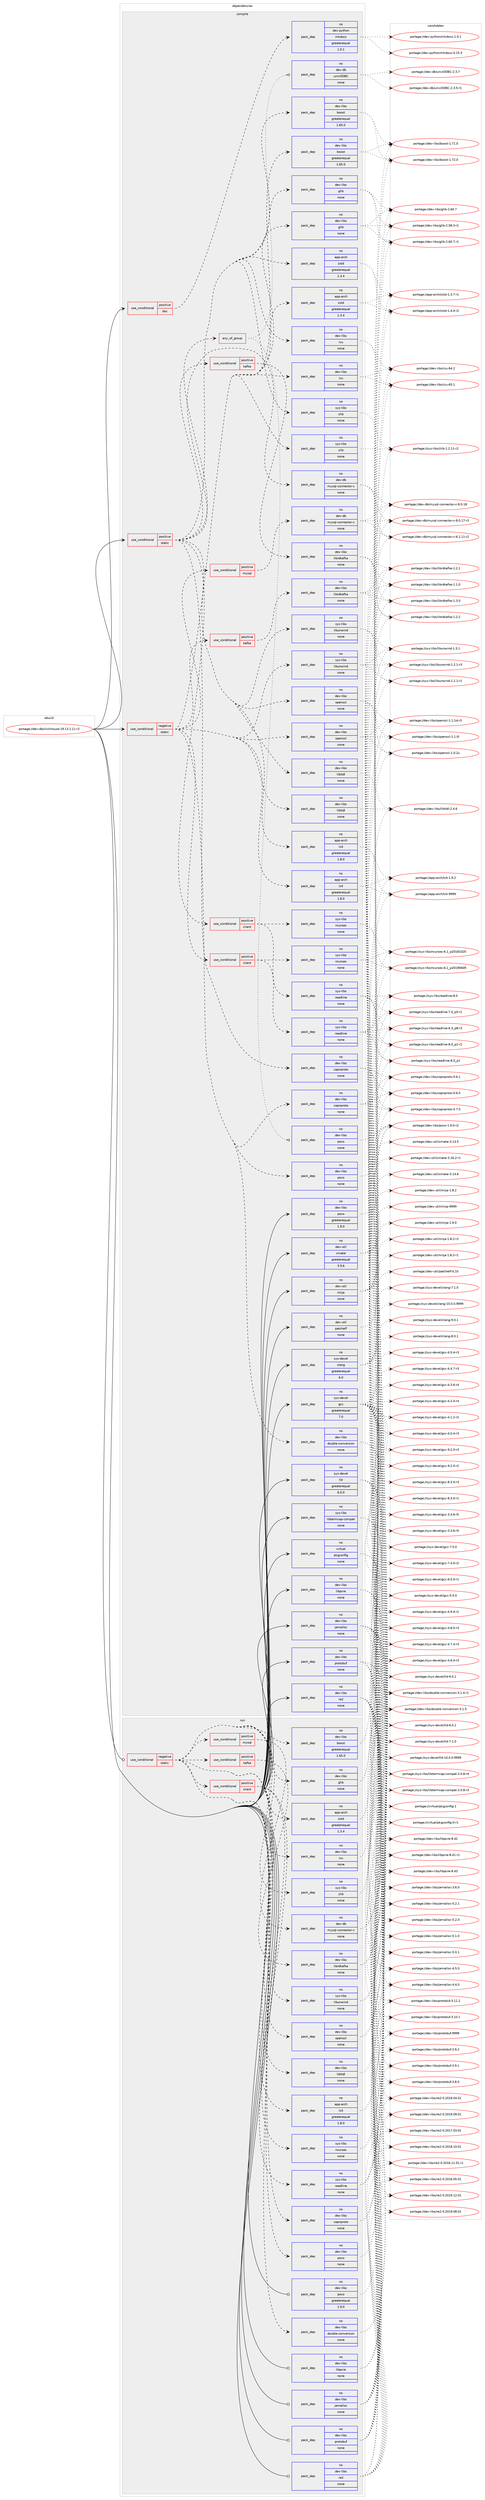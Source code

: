 digraph prolog {

# *************
# Graph options
# *************

newrank=true;
concentrate=true;
compound=true;
graph [rankdir=LR,fontname=Helvetica,fontsize=10,ranksep=1.5];#, ranksep=2.5, nodesep=0.2];
edge  [arrowhead=vee];
node  [fontname=Helvetica,fontsize=10];

# **********
# The ebuild
# **********

subgraph cluster_leftcol {
color=gray;
label=<<i>ebuild</i>>;
id [label="portage://dev-db/clickhouse-19.13.1.11-r2", color=red, width=4, href="../dev-db/clickhouse-19.13.1.11-r2.svg"];
}

# ****************
# The dependencies
# ****************

subgraph cluster_midcol {
color=gray;
label=<<i>dependencies</i>>;
subgraph cluster_compile {
fillcolor="#eeeeee";
style=filled;
label=<<i>compile</i>>;
subgraph cond138795 {
dependency585241 [label=<<TABLE BORDER="0" CELLBORDER="1" CELLSPACING="0" CELLPADDING="4"><TR><TD ROWSPAN="3" CELLPADDING="10">use_conditional</TD></TR><TR><TD>negative</TD></TR><TR><TD>static</TD></TR></TABLE>>, shape=none, color=red];
subgraph pack439122 {
dependency585242 [label=<<TABLE BORDER="0" CELLBORDER="1" CELLSPACING="0" CELLPADDING="4" WIDTH="220"><TR><TD ROWSPAN="6" CELLPADDING="30">pack_dep</TD></TR><TR><TD WIDTH="110">no</TD></TR><TR><TD>app-arch</TD></TR><TR><TD>lz4</TD></TR><TR><TD>greaterequal</TD></TR><TR><TD>1.8.0</TD></TR></TABLE>>, shape=none, color=blue];
}
dependency585241:e -> dependency585242:w [weight=20,style="dashed",arrowhead="vee"];
subgraph pack439123 {
dependency585243 [label=<<TABLE BORDER="0" CELLBORDER="1" CELLSPACING="0" CELLPADDING="4" WIDTH="220"><TR><TD ROWSPAN="6" CELLPADDING="30">pack_dep</TD></TR><TR><TD WIDTH="110">no</TD></TR><TR><TD>app-arch</TD></TR><TR><TD>zstd</TD></TR><TR><TD>greaterequal</TD></TR><TR><TD>1.3.4</TD></TR></TABLE>>, shape=none, color=blue];
}
dependency585241:e -> dependency585243:w [weight=20,style="dashed",arrowhead="vee"];
subgraph cond138796 {
dependency585244 [label=<<TABLE BORDER="0" CELLBORDER="1" CELLSPACING="0" CELLPADDING="4"><TR><TD ROWSPAN="3" CELLPADDING="10">use_conditional</TD></TR><TR><TD>positive</TD></TR><TR><TD>client</TD></TR></TABLE>>, shape=none, color=red];
subgraph pack439124 {
dependency585245 [label=<<TABLE BORDER="0" CELLBORDER="1" CELLSPACING="0" CELLPADDING="4" WIDTH="220"><TR><TD ROWSPAN="6" CELLPADDING="30">pack_dep</TD></TR><TR><TD WIDTH="110">no</TD></TR><TR><TD>sys-libs</TD></TR><TR><TD>ncurses</TD></TR><TR><TD>none</TD></TR><TR><TD></TD></TR></TABLE>>, shape=none, color=blue];
}
dependency585244:e -> dependency585245:w [weight=20,style="dashed",arrowhead="vee"];
subgraph pack439125 {
dependency585246 [label=<<TABLE BORDER="0" CELLBORDER="1" CELLSPACING="0" CELLPADDING="4" WIDTH="220"><TR><TD ROWSPAN="6" CELLPADDING="30">pack_dep</TD></TR><TR><TD WIDTH="110">no</TD></TR><TR><TD>sys-libs</TD></TR><TR><TD>readline</TD></TR><TR><TD>none</TD></TR><TR><TD></TD></TR></TABLE>>, shape=none, color=blue];
}
dependency585244:e -> dependency585246:w [weight=20,style="dashed",arrowhead="vee"];
}
dependency585241:e -> dependency585244:w [weight=20,style="dashed",arrowhead="vee"];
subgraph pack439126 {
dependency585247 [label=<<TABLE BORDER="0" CELLBORDER="1" CELLSPACING="0" CELLPADDING="4" WIDTH="220"><TR><TD ROWSPAN="6" CELLPADDING="30">pack_dep</TD></TR><TR><TD WIDTH="110">no</TD></TR><TR><TD>dev-libs</TD></TR><TR><TD>double-conversion</TD></TR><TR><TD>none</TD></TR><TR><TD></TD></TR></TABLE>>, shape=none, color=blue];
}
dependency585241:e -> dependency585247:w [weight=20,style="dashed",arrowhead="vee"];
subgraph pack439127 {
dependency585248 [label=<<TABLE BORDER="0" CELLBORDER="1" CELLSPACING="0" CELLPADDING="4" WIDTH="220"><TR><TD ROWSPAN="6" CELLPADDING="30">pack_dep</TD></TR><TR><TD WIDTH="110">no</TD></TR><TR><TD>dev-libs</TD></TR><TR><TD>capnproto</TD></TR><TR><TD>none</TD></TR><TR><TD></TD></TR></TABLE>>, shape=none, color=blue];
}
dependency585241:e -> dependency585248:w [weight=20,style="dashed",arrowhead="vee"];
subgraph pack439128 {
dependency585249 [label=<<TABLE BORDER="0" CELLBORDER="1" CELLSPACING="0" CELLPADDING="4" WIDTH="220"><TR><TD ROWSPAN="6" CELLPADDING="30">pack_dep</TD></TR><TR><TD WIDTH="110">no</TD></TR><TR><TD>dev-libs</TD></TR><TR><TD>libltdl</TD></TR><TR><TD>none</TD></TR><TR><TD></TD></TR></TABLE>>, shape=none, color=blue];
}
dependency585241:e -> dependency585249:w [weight=20,style="dashed",arrowhead="vee"];
subgraph pack439129 {
dependency585250 [label=<<TABLE BORDER="0" CELLBORDER="1" CELLSPACING="0" CELLPADDING="4" WIDTH="220"><TR><TD ROWSPAN="6" CELLPADDING="30">pack_dep</TD></TR><TR><TD WIDTH="110">no</TD></TR><TR><TD>sys-libs</TD></TR><TR><TD>libunwind</TD></TR><TR><TD>none</TD></TR><TR><TD></TD></TR></TABLE>>, shape=none, color=blue];
}
dependency585241:e -> dependency585250:w [weight=20,style="dashed",arrowhead="vee"];
subgraph pack439130 {
dependency585251 [label=<<TABLE BORDER="0" CELLBORDER="1" CELLSPACING="0" CELLPADDING="4" WIDTH="220"><TR><TD ROWSPAN="6" CELLPADDING="30">pack_dep</TD></TR><TR><TD WIDTH="110">no</TD></TR><TR><TD>sys-libs</TD></TR><TR><TD>zlib</TD></TR><TR><TD>none</TD></TR><TR><TD></TD></TR></TABLE>>, shape=none, color=blue];
}
dependency585241:e -> dependency585251:w [weight=20,style="dashed",arrowhead="vee"];
subgraph pack439131 {
dependency585252 [label=<<TABLE BORDER="0" CELLBORDER="1" CELLSPACING="0" CELLPADDING="4" WIDTH="220"><TR><TD ROWSPAN="6" CELLPADDING="30">pack_dep</TD></TR><TR><TD WIDTH="110">no</TD></TR><TR><TD>dev-libs</TD></TR><TR><TD>poco</TD></TR><TR><TD>none</TD></TR><TR><TD></TD></TR></TABLE>>, shape=none, color=blue];
}
dependency585241:e -> dependency585252:w [weight=20,style="dashed",arrowhead="vee"];
subgraph pack439132 {
dependency585253 [label=<<TABLE BORDER="0" CELLBORDER="1" CELLSPACING="0" CELLPADDING="4" WIDTH="220"><TR><TD ROWSPAN="6" CELLPADDING="30">pack_dep</TD></TR><TR><TD WIDTH="110">no</TD></TR><TR><TD>dev-libs</TD></TR><TR><TD>icu</TD></TR><TR><TD>none</TD></TR><TR><TD></TD></TR></TABLE>>, shape=none, color=blue];
}
dependency585241:e -> dependency585253:w [weight=20,style="dashed",arrowhead="vee"];
subgraph pack439133 {
dependency585254 [label=<<TABLE BORDER="0" CELLBORDER="1" CELLSPACING="0" CELLPADDING="4" WIDTH="220"><TR><TD ROWSPAN="6" CELLPADDING="30">pack_dep</TD></TR><TR><TD WIDTH="110">no</TD></TR><TR><TD>dev-libs</TD></TR><TR><TD>glib</TD></TR><TR><TD>none</TD></TR><TR><TD></TD></TR></TABLE>>, shape=none, color=blue];
}
dependency585241:e -> dependency585254:w [weight=20,style="dashed",arrowhead="vee"];
subgraph pack439134 {
dependency585255 [label=<<TABLE BORDER="0" CELLBORDER="1" CELLSPACING="0" CELLPADDING="4" WIDTH="220"><TR><TD ROWSPAN="6" CELLPADDING="30">pack_dep</TD></TR><TR><TD WIDTH="110">no</TD></TR><TR><TD>dev-libs</TD></TR><TR><TD>boost</TD></TR><TR><TD>greaterequal</TD></TR><TR><TD>1.65.0</TD></TR></TABLE>>, shape=none, color=blue];
}
dependency585241:e -> dependency585255:w [weight=20,style="dashed",arrowhead="vee"];
subgraph pack439135 {
dependency585256 [label=<<TABLE BORDER="0" CELLBORDER="1" CELLSPACING="0" CELLPADDING="4" WIDTH="220"><TR><TD ROWSPAN="6" CELLPADDING="30">pack_dep</TD></TR><TR><TD WIDTH="110">no</TD></TR><TR><TD>dev-libs</TD></TR><TR><TD>openssl</TD></TR><TR><TD>none</TD></TR><TR><TD></TD></TR></TABLE>>, shape=none, color=blue];
}
dependency585241:e -> dependency585256:w [weight=20,style="dashed",arrowhead="vee"];
subgraph cond138797 {
dependency585257 [label=<<TABLE BORDER="0" CELLBORDER="1" CELLSPACING="0" CELLPADDING="4"><TR><TD ROWSPAN="3" CELLPADDING="10">use_conditional</TD></TR><TR><TD>positive</TD></TR><TR><TD>kafka</TD></TR></TABLE>>, shape=none, color=red];
subgraph pack439136 {
dependency585258 [label=<<TABLE BORDER="0" CELLBORDER="1" CELLSPACING="0" CELLPADDING="4" WIDTH="220"><TR><TD ROWSPAN="6" CELLPADDING="30">pack_dep</TD></TR><TR><TD WIDTH="110">no</TD></TR><TR><TD>dev-libs</TD></TR><TR><TD>librdkafka</TD></TR><TR><TD>none</TD></TR><TR><TD></TD></TR></TABLE>>, shape=none, color=blue];
}
dependency585257:e -> dependency585258:w [weight=20,style="dashed",arrowhead="vee"];
}
dependency585241:e -> dependency585257:w [weight=20,style="dashed",arrowhead="vee"];
subgraph cond138798 {
dependency585259 [label=<<TABLE BORDER="0" CELLBORDER="1" CELLSPACING="0" CELLPADDING="4"><TR><TD ROWSPAN="3" CELLPADDING="10">use_conditional</TD></TR><TR><TD>positive</TD></TR><TR><TD>mysql</TD></TR></TABLE>>, shape=none, color=red];
subgraph pack439137 {
dependency585260 [label=<<TABLE BORDER="0" CELLBORDER="1" CELLSPACING="0" CELLPADDING="4" WIDTH="220"><TR><TD ROWSPAN="6" CELLPADDING="30">pack_dep</TD></TR><TR><TD WIDTH="110">no</TD></TR><TR><TD>dev-db</TD></TR><TR><TD>mysql-connector-c</TD></TR><TR><TD>none</TD></TR><TR><TD></TD></TR></TABLE>>, shape=none, color=blue];
}
dependency585259:e -> dependency585260:w [weight=20,style="dashed",arrowhead="vee"];
}
dependency585241:e -> dependency585259:w [weight=20,style="dashed",arrowhead="vee"];
}
id:e -> dependency585241:w [weight=20,style="solid",arrowhead="vee"];
subgraph cond138799 {
dependency585261 [label=<<TABLE BORDER="0" CELLBORDER="1" CELLSPACING="0" CELLPADDING="4"><TR><TD ROWSPAN="3" CELLPADDING="10">use_conditional</TD></TR><TR><TD>positive</TD></TR><TR><TD>doc</TD></TR></TABLE>>, shape=none, color=red];
subgraph pack439138 {
dependency585262 [label=<<TABLE BORDER="0" CELLBORDER="1" CELLSPACING="0" CELLPADDING="4" WIDTH="220"><TR><TD ROWSPAN="6" CELLPADDING="30">pack_dep</TD></TR><TR><TD WIDTH="110">no</TD></TR><TR><TD>dev-python</TD></TR><TR><TD>mkdocs</TD></TR><TR><TD>greaterequal</TD></TR><TR><TD>1.0.1</TD></TR></TABLE>>, shape=none, color=blue];
}
dependency585261:e -> dependency585262:w [weight=20,style="dashed",arrowhead="vee"];
}
id:e -> dependency585261:w [weight=20,style="solid",arrowhead="vee"];
subgraph cond138800 {
dependency585263 [label=<<TABLE BORDER="0" CELLBORDER="1" CELLSPACING="0" CELLPADDING="4"><TR><TD ROWSPAN="3" CELLPADDING="10">use_conditional</TD></TR><TR><TD>positive</TD></TR><TR><TD>static</TD></TR></TABLE>>, shape=none, color=red];
subgraph pack439139 {
dependency585264 [label=<<TABLE BORDER="0" CELLBORDER="1" CELLSPACING="0" CELLPADDING="4" WIDTH="220"><TR><TD ROWSPAN="6" CELLPADDING="30">pack_dep</TD></TR><TR><TD WIDTH="110">no</TD></TR><TR><TD>app-arch</TD></TR><TR><TD>lz4</TD></TR><TR><TD>greaterequal</TD></TR><TR><TD>1.8.0</TD></TR></TABLE>>, shape=none, color=blue];
}
dependency585263:e -> dependency585264:w [weight=20,style="dashed",arrowhead="vee"];
subgraph pack439140 {
dependency585265 [label=<<TABLE BORDER="0" CELLBORDER="1" CELLSPACING="0" CELLPADDING="4" WIDTH="220"><TR><TD ROWSPAN="6" CELLPADDING="30">pack_dep</TD></TR><TR><TD WIDTH="110">no</TD></TR><TR><TD>app-arch</TD></TR><TR><TD>zstd</TD></TR><TR><TD>greaterequal</TD></TR><TR><TD>1.3.4</TD></TR></TABLE>>, shape=none, color=blue];
}
dependency585263:e -> dependency585265:w [weight=20,style="dashed",arrowhead="vee"];
subgraph cond138801 {
dependency585266 [label=<<TABLE BORDER="0" CELLBORDER="1" CELLSPACING="0" CELLPADDING="4"><TR><TD ROWSPAN="3" CELLPADDING="10">use_conditional</TD></TR><TR><TD>positive</TD></TR><TR><TD>client</TD></TR></TABLE>>, shape=none, color=red];
subgraph pack439141 {
dependency585267 [label=<<TABLE BORDER="0" CELLBORDER="1" CELLSPACING="0" CELLPADDING="4" WIDTH="220"><TR><TD ROWSPAN="6" CELLPADDING="30">pack_dep</TD></TR><TR><TD WIDTH="110">no</TD></TR><TR><TD>sys-libs</TD></TR><TR><TD>ncurses</TD></TR><TR><TD>none</TD></TR><TR><TD></TD></TR></TABLE>>, shape=none, color=blue];
}
dependency585266:e -> dependency585267:w [weight=20,style="dashed",arrowhead="vee"];
subgraph pack439142 {
dependency585268 [label=<<TABLE BORDER="0" CELLBORDER="1" CELLSPACING="0" CELLPADDING="4" WIDTH="220"><TR><TD ROWSPAN="6" CELLPADDING="30">pack_dep</TD></TR><TR><TD WIDTH="110">no</TD></TR><TR><TD>sys-libs</TD></TR><TR><TD>readline</TD></TR><TR><TD>none</TD></TR><TR><TD></TD></TR></TABLE>>, shape=none, color=blue];
}
dependency585266:e -> dependency585268:w [weight=20,style="dashed",arrowhead="vee"];
}
dependency585263:e -> dependency585266:w [weight=20,style="dashed",arrowhead="vee"];
subgraph pack439143 {
dependency585269 [label=<<TABLE BORDER="0" CELLBORDER="1" CELLSPACING="0" CELLPADDING="4" WIDTH="220"><TR><TD ROWSPAN="6" CELLPADDING="30">pack_dep</TD></TR><TR><TD WIDTH="110">no</TD></TR><TR><TD>dev-libs</TD></TR><TR><TD>capnproto</TD></TR><TR><TD>none</TD></TR><TR><TD></TD></TR></TABLE>>, shape=none, color=blue];
}
dependency585263:e -> dependency585269:w [weight=20,style="dashed",arrowhead="vee"];
subgraph pack439144 {
dependency585270 [label=<<TABLE BORDER="0" CELLBORDER="1" CELLSPACING="0" CELLPADDING="4" WIDTH="220"><TR><TD ROWSPAN="6" CELLPADDING="30">pack_dep</TD></TR><TR><TD WIDTH="110">no</TD></TR><TR><TD>dev-libs</TD></TR><TR><TD>libltdl</TD></TR><TR><TD>none</TD></TR><TR><TD></TD></TR></TABLE>>, shape=none, color=blue];
}
dependency585263:e -> dependency585270:w [weight=20,style="dashed",arrowhead="vee"];
subgraph pack439145 {
dependency585271 [label=<<TABLE BORDER="0" CELLBORDER="1" CELLSPACING="0" CELLPADDING="4" WIDTH="220"><TR><TD ROWSPAN="6" CELLPADDING="30">pack_dep</TD></TR><TR><TD WIDTH="110">no</TD></TR><TR><TD>sys-libs</TD></TR><TR><TD>libunwind</TD></TR><TR><TD>none</TD></TR><TR><TD></TD></TR></TABLE>>, shape=none, color=blue];
}
dependency585263:e -> dependency585271:w [weight=20,style="dashed",arrowhead="vee"];
subgraph pack439146 {
dependency585272 [label=<<TABLE BORDER="0" CELLBORDER="1" CELLSPACING="0" CELLPADDING="4" WIDTH="220"><TR><TD ROWSPAN="6" CELLPADDING="30">pack_dep</TD></TR><TR><TD WIDTH="110">no</TD></TR><TR><TD>sys-libs</TD></TR><TR><TD>zlib</TD></TR><TR><TD>none</TD></TR><TR><TD></TD></TR></TABLE>>, shape=none, color=blue];
}
dependency585263:e -> dependency585272:w [weight=20,style="dashed",arrowhead="vee"];
subgraph any7063 {
dependency585273 [label=<<TABLE BORDER="0" CELLBORDER="1" CELLSPACING="0" CELLPADDING="4"><TR><TD CELLPADDING="10">any_of_group</TD></TR></TABLE>>, shape=none, color=red];subgraph pack439147 {
dependency585274 [label=<<TABLE BORDER="0" CELLBORDER="1" CELLSPACING="0" CELLPADDING="4" WIDTH="220"><TR><TD ROWSPAN="6" CELLPADDING="30">pack_dep</TD></TR><TR><TD WIDTH="110">no</TD></TR><TR><TD>dev-db</TD></TR><TR><TD>unixODBC</TD></TR><TR><TD>none</TD></TR><TR><TD></TD></TR></TABLE>>, shape=none, color=blue];
}
dependency585273:e -> dependency585274:w [weight=20,style="dotted",arrowhead="oinv"];
subgraph pack439148 {
dependency585275 [label=<<TABLE BORDER="0" CELLBORDER="1" CELLSPACING="0" CELLPADDING="4" WIDTH="220"><TR><TD ROWSPAN="6" CELLPADDING="30">pack_dep</TD></TR><TR><TD WIDTH="110">no</TD></TR><TR><TD>dev-libs</TD></TR><TR><TD>poco</TD></TR><TR><TD>none</TD></TR><TR><TD></TD></TR></TABLE>>, shape=none, color=blue];
}
dependency585273:e -> dependency585275:w [weight=20,style="dotted",arrowhead="oinv"];
}
dependency585263:e -> dependency585273:w [weight=20,style="dashed",arrowhead="vee"];
subgraph pack439149 {
dependency585276 [label=<<TABLE BORDER="0" CELLBORDER="1" CELLSPACING="0" CELLPADDING="4" WIDTH="220"><TR><TD ROWSPAN="6" CELLPADDING="30">pack_dep</TD></TR><TR><TD WIDTH="110">no</TD></TR><TR><TD>dev-libs</TD></TR><TR><TD>icu</TD></TR><TR><TD>none</TD></TR><TR><TD></TD></TR></TABLE>>, shape=none, color=blue];
}
dependency585263:e -> dependency585276:w [weight=20,style="dashed",arrowhead="vee"];
subgraph pack439150 {
dependency585277 [label=<<TABLE BORDER="0" CELLBORDER="1" CELLSPACING="0" CELLPADDING="4" WIDTH="220"><TR><TD ROWSPAN="6" CELLPADDING="30">pack_dep</TD></TR><TR><TD WIDTH="110">no</TD></TR><TR><TD>dev-libs</TD></TR><TR><TD>glib</TD></TR><TR><TD>none</TD></TR><TR><TD></TD></TR></TABLE>>, shape=none, color=blue];
}
dependency585263:e -> dependency585277:w [weight=20,style="dashed",arrowhead="vee"];
subgraph pack439151 {
dependency585278 [label=<<TABLE BORDER="0" CELLBORDER="1" CELLSPACING="0" CELLPADDING="4" WIDTH="220"><TR><TD ROWSPAN="6" CELLPADDING="30">pack_dep</TD></TR><TR><TD WIDTH="110">no</TD></TR><TR><TD>dev-libs</TD></TR><TR><TD>boost</TD></TR><TR><TD>greaterequal</TD></TR><TR><TD>1.65.0</TD></TR></TABLE>>, shape=none, color=blue];
}
dependency585263:e -> dependency585278:w [weight=20,style="dashed",arrowhead="vee"];
subgraph pack439152 {
dependency585279 [label=<<TABLE BORDER="0" CELLBORDER="1" CELLSPACING="0" CELLPADDING="4" WIDTH="220"><TR><TD ROWSPAN="6" CELLPADDING="30">pack_dep</TD></TR><TR><TD WIDTH="110">no</TD></TR><TR><TD>dev-libs</TD></TR><TR><TD>openssl</TD></TR><TR><TD>none</TD></TR><TR><TD></TD></TR></TABLE>>, shape=none, color=blue];
}
dependency585263:e -> dependency585279:w [weight=20,style="dashed",arrowhead="vee"];
subgraph pack439153 {
dependency585280 [label=<<TABLE BORDER="0" CELLBORDER="1" CELLSPACING="0" CELLPADDING="4" WIDTH="220"><TR><TD ROWSPAN="6" CELLPADDING="30">pack_dep</TD></TR><TR><TD WIDTH="110">no</TD></TR><TR><TD>dev-db</TD></TR><TR><TD>mysql-connector-c</TD></TR><TR><TD>none</TD></TR><TR><TD></TD></TR></TABLE>>, shape=none, color=blue];
}
dependency585263:e -> dependency585280:w [weight=20,style="dashed",arrowhead="vee"];
subgraph cond138802 {
dependency585281 [label=<<TABLE BORDER="0" CELLBORDER="1" CELLSPACING="0" CELLPADDING="4"><TR><TD ROWSPAN="3" CELLPADDING="10">use_conditional</TD></TR><TR><TD>positive</TD></TR><TR><TD>kafka</TD></TR></TABLE>>, shape=none, color=red];
subgraph pack439154 {
dependency585282 [label=<<TABLE BORDER="0" CELLBORDER="1" CELLSPACING="0" CELLPADDING="4" WIDTH="220"><TR><TD ROWSPAN="6" CELLPADDING="30">pack_dep</TD></TR><TR><TD WIDTH="110">no</TD></TR><TR><TD>dev-libs</TD></TR><TR><TD>librdkafka</TD></TR><TR><TD>none</TD></TR><TR><TD></TD></TR></TABLE>>, shape=none, color=blue];
}
dependency585281:e -> dependency585282:w [weight=20,style="dashed",arrowhead="vee"];
}
dependency585263:e -> dependency585281:w [weight=20,style="dashed",arrowhead="vee"];
}
id:e -> dependency585263:w [weight=20,style="solid",arrowhead="vee"];
subgraph pack439155 {
dependency585283 [label=<<TABLE BORDER="0" CELLBORDER="1" CELLSPACING="0" CELLPADDING="4" WIDTH="220"><TR><TD ROWSPAN="6" CELLPADDING="30">pack_dep</TD></TR><TR><TD WIDTH="110">no</TD></TR><TR><TD>dev-libs</TD></TR><TR><TD>jemalloc</TD></TR><TR><TD>none</TD></TR><TR><TD></TD></TR></TABLE>>, shape=none, color=blue];
}
id:e -> dependency585283:w [weight=20,style="solid",arrowhead="vee"];
subgraph pack439156 {
dependency585284 [label=<<TABLE BORDER="0" CELLBORDER="1" CELLSPACING="0" CELLPADDING="4" WIDTH="220"><TR><TD ROWSPAN="6" CELLPADDING="30">pack_dep</TD></TR><TR><TD WIDTH="110">no</TD></TR><TR><TD>dev-libs</TD></TR><TR><TD>libpcre</TD></TR><TR><TD>none</TD></TR><TR><TD></TD></TR></TABLE>>, shape=none, color=blue];
}
id:e -> dependency585284:w [weight=20,style="solid",arrowhead="vee"];
subgraph pack439157 {
dependency585285 [label=<<TABLE BORDER="0" CELLBORDER="1" CELLSPACING="0" CELLPADDING="4" WIDTH="220"><TR><TD ROWSPAN="6" CELLPADDING="30">pack_dep</TD></TR><TR><TD WIDTH="110">no</TD></TR><TR><TD>dev-libs</TD></TR><TR><TD>poco</TD></TR><TR><TD>greaterequal</TD></TR><TR><TD>1.9.0</TD></TR></TABLE>>, shape=none, color=blue];
}
id:e -> dependency585285:w [weight=20,style="solid",arrowhead="vee"];
subgraph pack439158 {
dependency585286 [label=<<TABLE BORDER="0" CELLBORDER="1" CELLSPACING="0" CELLPADDING="4" WIDTH="220"><TR><TD ROWSPAN="6" CELLPADDING="30">pack_dep</TD></TR><TR><TD WIDTH="110">no</TD></TR><TR><TD>dev-libs</TD></TR><TR><TD>protobuf</TD></TR><TR><TD>none</TD></TR><TR><TD></TD></TR></TABLE>>, shape=none, color=blue];
}
id:e -> dependency585286:w [weight=20,style="solid",arrowhead="vee"];
subgraph pack439159 {
dependency585287 [label=<<TABLE BORDER="0" CELLBORDER="1" CELLSPACING="0" CELLPADDING="4" WIDTH="220"><TR><TD ROWSPAN="6" CELLPADDING="30">pack_dep</TD></TR><TR><TD WIDTH="110">no</TD></TR><TR><TD>dev-libs</TD></TR><TR><TD>re2</TD></TR><TR><TD>none</TD></TR><TR><TD></TD></TR></TABLE>>, shape=none, color=blue];
}
id:e -> dependency585287:w [weight=20,style="solid",arrowhead="vee"];
subgraph pack439160 {
dependency585288 [label=<<TABLE BORDER="0" CELLBORDER="1" CELLSPACING="0" CELLPADDING="4" WIDTH="220"><TR><TD ROWSPAN="6" CELLPADDING="30">pack_dep</TD></TR><TR><TD WIDTH="110">no</TD></TR><TR><TD>dev-util</TD></TR><TR><TD>cmake</TD></TR><TR><TD>greaterequal</TD></TR><TR><TD>3.9.6</TD></TR></TABLE>>, shape=none, color=blue];
}
id:e -> dependency585288:w [weight=20,style="solid",arrowhead="vee"];
subgraph pack439161 {
dependency585289 [label=<<TABLE BORDER="0" CELLBORDER="1" CELLSPACING="0" CELLPADDING="4" WIDTH="220"><TR><TD ROWSPAN="6" CELLPADDING="30">pack_dep</TD></TR><TR><TD WIDTH="110">no</TD></TR><TR><TD>dev-util</TD></TR><TR><TD>ninja</TD></TR><TR><TD>none</TD></TR><TR><TD></TD></TR></TABLE>>, shape=none, color=blue];
}
id:e -> dependency585289:w [weight=20,style="solid",arrowhead="vee"];
subgraph pack439162 {
dependency585290 [label=<<TABLE BORDER="0" CELLBORDER="1" CELLSPACING="0" CELLPADDING="4" WIDTH="220"><TR><TD ROWSPAN="6" CELLPADDING="30">pack_dep</TD></TR><TR><TD WIDTH="110">no</TD></TR><TR><TD>dev-util</TD></TR><TR><TD>patchelf</TD></TR><TR><TD>none</TD></TR><TR><TD></TD></TR></TABLE>>, shape=none, color=blue];
}
id:e -> dependency585290:w [weight=20,style="solid",arrowhead="vee"];
subgraph pack439163 {
dependency585291 [label=<<TABLE BORDER="0" CELLBORDER="1" CELLSPACING="0" CELLPADDING="4" WIDTH="220"><TR><TD ROWSPAN="6" CELLPADDING="30">pack_dep</TD></TR><TR><TD WIDTH="110">no</TD></TR><TR><TD>sys-devel</TD></TR><TR><TD>clang</TD></TR><TR><TD>greaterequal</TD></TR><TR><TD>6.0</TD></TR></TABLE>>, shape=none, color=blue];
}
id:e -> dependency585291:w [weight=20,style="solid",arrowhead="vee"];
subgraph pack439164 {
dependency585292 [label=<<TABLE BORDER="0" CELLBORDER="1" CELLSPACING="0" CELLPADDING="4" WIDTH="220"><TR><TD ROWSPAN="6" CELLPADDING="30">pack_dep</TD></TR><TR><TD WIDTH="110">no</TD></TR><TR><TD>sys-devel</TD></TR><TR><TD>gcc</TD></TR><TR><TD>greaterequal</TD></TR><TR><TD>7.0</TD></TR></TABLE>>, shape=none, color=blue];
}
id:e -> dependency585292:w [weight=20,style="solid",arrowhead="vee"];
subgraph pack439165 {
dependency585293 [label=<<TABLE BORDER="0" CELLBORDER="1" CELLSPACING="0" CELLPADDING="4" WIDTH="220"><TR><TD ROWSPAN="6" CELLPADDING="30">pack_dep</TD></TR><TR><TD WIDTH="110">no</TD></TR><TR><TD>sys-devel</TD></TR><TR><TD>lld</TD></TR><TR><TD>greaterequal</TD></TR><TR><TD>6.0.0</TD></TR></TABLE>>, shape=none, color=blue];
}
id:e -> dependency585293:w [weight=20,style="solid",arrowhead="vee"];
subgraph pack439166 {
dependency585294 [label=<<TABLE BORDER="0" CELLBORDER="1" CELLSPACING="0" CELLPADDING="4" WIDTH="220"><TR><TD ROWSPAN="6" CELLPADDING="30">pack_dep</TD></TR><TR><TD WIDTH="110">no</TD></TR><TR><TD>sys-libs</TD></TR><TR><TD>libtermcap-compat</TD></TR><TR><TD>none</TD></TR><TR><TD></TD></TR></TABLE>>, shape=none, color=blue];
}
id:e -> dependency585294:w [weight=20,style="solid",arrowhead="vee"];
subgraph pack439167 {
dependency585295 [label=<<TABLE BORDER="0" CELLBORDER="1" CELLSPACING="0" CELLPADDING="4" WIDTH="220"><TR><TD ROWSPAN="6" CELLPADDING="30">pack_dep</TD></TR><TR><TD WIDTH="110">no</TD></TR><TR><TD>virtual</TD></TR><TR><TD>pkgconfig</TD></TR><TR><TD>none</TD></TR><TR><TD></TD></TR></TABLE>>, shape=none, color=blue];
}
id:e -> dependency585295:w [weight=20,style="solid",arrowhead="vee"];
}
subgraph cluster_compileandrun {
fillcolor="#eeeeee";
style=filled;
label=<<i>compile and run</i>>;
}
subgraph cluster_run {
fillcolor="#eeeeee";
style=filled;
label=<<i>run</i>>;
subgraph cond138803 {
dependency585296 [label=<<TABLE BORDER="0" CELLBORDER="1" CELLSPACING="0" CELLPADDING="4"><TR><TD ROWSPAN="3" CELLPADDING="10">use_conditional</TD></TR><TR><TD>negative</TD></TR><TR><TD>static</TD></TR></TABLE>>, shape=none, color=red];
subgraph pack439168 {
dependency585297 [label=<<TABLE BORDER="0" CELLBORDER="1" CELLSPACING="0" CELLPADDING="4" WIDTH="220"><TR><TD ROWSPAN="6" CELLPADDING="30">pack_dep</TD></TR><TR><TD WIDTH="110">no</TD></TR><TR><TD>app-arch</TD></TR><TR><TD>lz4</TD></TR><TR><TD>greaterequal</TD></TR><TR><TD>1.8.0</TD></TR></TABLE>>, shape=none, color=blue];
}
dependency585296:e -> dependency585297:w [weight=20,style="dashed",arrowhead="vee"];
subgraph pack439169 {
dependency585298 [label=<<TABLE BORDER="0" CELLBORDER="1" CELLSPACING="0" CELLPADDING="4" WIDTH="220"><TR><TD ROWSPAN="6" CELLPADDING="30">pack_dep</TD></TR><TR><TD WIDTH="110">no</TD></TR><TR><TD>app-arch</TD></TR><TR><TD>zstd</TD></TR><TR><TD>greaterequal</TD></TR><TR><TD>1.3.4</TD></TR></TABLE>>, shape=none, color=blue];
}
dependency585296:e -> dependency585298:w [weight=20,style="dashed",arrowhead="vee"];
subgraph cond138804 {
dependency585299 [label=<<TABLE BORDER="0" CELLBORDER="1" CELLSPACING="0" CELLPADDING="4"><TR><TD ROWSPAN="3" CELLPADDING="10">use_conditional</TD></TR><TR><TD>positive</TD></TR><TR><TD>client</TD></TR></TABLE>>, shape=none, color=red];
subgraph pack439170 {
dependency585300 [label=<<TABLE BORDER="0" CELLBORDER="1" CELLSPACING="0" CELLPADDING="4" WIDTH="220"><TR><TD ROWSPAN="6" CELLPADDING="30">pack_dep</TD></TR><TR><TD WIDTH="110">no</TD></TR><TR><TD>sys-libs</TD></TR><TR><TD>ncurses</TD></TR><TR><TD>none</TD></TR><TR><TD></TD></TR></TABLE>>, shape=none, color=blue];
}
dependency585299:e -> dependency585300:w [weight=20,style="dashed",arrowhead="vee"];
subgraph pack439171 {
dependency585301 [label=<<TABLE BORDER="0" CELLBORDER="1" CELLSPACING="0" CELLPADDING="4" WIDTH="220"><TR><TD ROWSPAN="6" CELLPADDING="30">pack_dep</TD></TR><TR><TD WIDTH="110">no</TD></TR><TR><TD>sys-libs</TD></TR><TR><TD>readline</TD></TR><TR><TD>none</TD></TR><TR><TD></TD></TR></TABLE>>, shape=none, color=blue];
}
dependency585299:e -> dependency585301:w [weight=20,style="dashed",arrowhead="vee"];
}
dependency585296:e -> dependency585299:w [weight=20,style="dashed",arrowhead="vee"];
subgraph pack439172 {
dependency585302 [label=<<TABLE BORDER="0" CELLBORDER="1" CELLSPACING="0" CELLPADDING="4" WIDTH="220"><TR><TD ROWSPAN="6" CELLPADDING="30">pack_dep</TD></TR><TR><TD WIDTH="110">no</TD></TR><TR><TD>dev-libs</TD></TR><TR><TD>double-conversion</TD></TR><TR><TD>none</TD></TR><TR><TD></TD></TR></TABLE>>, shape=none, color=blue];
}
dependency585296:e -> dependency585302:w [weight=20,style="dashed",arrowhead="vee"];
subgraph pack439173 {
dependency585303 [label=<<TABLE BORDER="0" CELLBORDER="1" CELLSPACING="0" CELLPADDING="4" WIDTH="220"><TR><TD ROWSPAN="6" CELLPADDING="30">pack_dep</TD></TR><TR><TD WIDTH="110">no</TD></TR><TR><TD>dev-libs</TD></TR><TR><TD>capnproto</TD></TR><TR><TD>none</TD></TR><TR><TD></TD></TR></TABLE>>, shape=none, color=blue];
}
dependency585296:e -> dependency585303:w [weight=20,style="dashed",arrowhead="vee"];
subgraph pack439174 {
dependency585304 [label=<<TABLE BORDER="0" CELLBORDER="1" CELLSPACING="0" CELLPADDING="4" WIDTH="220"><TR><TD ROWSPAN="6" CELLPADDING="30">pack_dep</TD></TR><TR><TD WIDTH="110">no</TD></TR><TR><TD>dev-libs</TD></TR><TR><TD>libltdl</TD></TR><TR><TD>none</TD></TR><TR><TD></TD></TR></TABLE>>, shape=none, color=blue];
}
dependency585296:e -> dependency585304:w [weight=20,style="dashed",arrowhead="vee"];
subgraph pack439175 {
dependency585305 [label=<<TABLE BORDER="0" CELLBORDER="1" CELLSPACING="0" CELLPADDING="4" WIDTH="220"><TR><TD ROWSPAN="6" CELLPADDING="30">pack_dep</TD></TR><TR><TD WIDTH="110">no</TD></TR><TR><TD>sys-libs</TD></TR><TR><TD>libunwind</TD></TR><TR><TD>none</TD></TR><TR><TD></TD></TR></TABLE>>, shape=none, color=blue];
}
dependency585296:e -> dependency585305:w [weight=20,style="dashed",arrowhead="vee"];
subgraph pack439176 {
dependency585306 [label=<<TABLE BORDER="0" CELLBORDER="1" CELLSPACING="0" CELLPADDING="4" WIDTH="220"><TR><TD ROWSPAN="6" CELLPADDING="30">pack_dep</TD></TR><TR><TD WIDTH="110">no</TD></TR><TR><TD>sys-libs</TD></TR><TR><TD>zlib</TD></TR><TR><TD>none</TD></TR><TR><TD></TD></TR></TABLE>>, shape=none, color=blue];
}
dependency585296:e -> dependency585306:w [weight=20,style="dashed",arrowhead="vee"];
subgraph pack439177 {
dependency585307 [label=<<TABLE BORDER="0" CELLBORDER="1" CELLSPACING="0" CELLPADDING="4" WIDTH="220"><TR><TD ROWSPAN="6" CELLPADDING="30">pack_dep</TD></TR><TR><TD WIDTH="110">no</TD></TR><TR><TD>dev-libs</TD></TR><TR><TD>poco</TD></TR><TR><TD>none</TD></TR><TR><TD></TD></TR></TABLE>>, shape=none, color=blue];
}
dependency585296:e -> dependency585307:w [weight=20,style="dashed",arrowhead="vee"];
subgraph pack439178 {
dependency585308 [label=<<TABLE BORDER="0" CELLBORDER="1" CELLSPACING="0" CELLPADDING="4" WIDTH="220"><TR><TD ROWSPAN="6" CELLPADDING="30">pack_dep</TD></TR><TR><TD WIDTH="110">no</TD></TR><TR><TD>dev-libs</TD></TR><TR><TD>icu</TD></TR><TR><TD>none</TD></TR><TR><TD></TD></TR></TABLE>>, shape=none, color=blue];
}
dependency585296:e -> dependency585308:w [weight=20,style="dashed",arrowhead="vee"];
subgraph pack439179 {
dependency585309 [label=<<TABLE BORDER="0" CELLBORDER="1" CELLSPACING="0" CELLPADDING="4" WIDTH="220"><TR><TD ROWSPAN="6" CELLPADDING="30">pack_dep</TD></TR><TR><TD WIDTH="110">no</TD></TR><TR><TD>dev-libs</TD></TR><TR><TD>glib</TD></TR><TR><TD>none</TD></TR><TR><TD></TD></TR></TABLE>>, shape=none, color=blue];
}
dependency585296:e -> dependency585309:w [weight=20,style="dashed",arrowhead="vee"];
subgraph pack439180 {
dependency585310 [label=<<TABLE BORDER="0" CELLBORDER="1" CELLSPACING="0" CELLPADDING="4" WIDTH="220"><TR><TD ROWSPAN="6" CELLPADDING="30">pack_dep</TD></TR><TR><TD WIDTH="110">no</TD></TR><TR><TD>dev-libs</TD></TR><TR><TD>boost</TD></TR><TR><TD>greaterequal</TD></TR><TR><TD>1.65.0</TD></TR></TABLE>>, shape=none, color=blue];
}
dependency585296:e -> dependency585310:w [weight=20,style="dashed",arrowhead="vee"];
subgraph pack439181 {
dependency585311 [label=<<TABLE BORDER="0" CELLBORDER="1" CELLSPACING="0" CELLPADDING="4" WIDTH="220"><TR><TD ROWSPAN="6" CELLPADDING="30">pack_dep</TD></TR><TR><TD WIDTH="110">no</TD></TR><TR><TD>dev-libs</TD></TR><TR><TD>openssl</TD></TR><TR><TD>none</TD></TR><TR><TD></TD></TR></TABLE>>, shape=none, color=blue];
}
dependency585296:e -> dependency585311:w [weight=20,style="dashed",arrowhead="vee"];
subgraph cond138805 {
dependency585312 [label=<<TABLE BORDER="0" CELLBORDER="1" CELLSPACING="0" CELLPADDING="4"><TR><TD ROWSPAN="3" CELLPADDING="10">use_conditional</TD></TR><TR><TD>positive</TD></TR><TR><TD>kafka</TD></TR></TABLE>>, shape=none, color=red];
subgraph pack439182 {
dependency585313 [label=<<TABLE BORDER="0" CELLBORDER="1" CELLSPACING="0" CELLPADDING="4" WIDTH="220"><TR><TD ROWSPAN="6" CELLPADDING="30">pack_dep</TD></TR><TR><TD WIDTH="110">no</TD></TR><TR><TD>dev-libs</TD></TR><TR><TD>librdkafka</TD></TR><TR><TD>none</TD></TR><TR><TD></TD></TR></TABLE>>, shape=none, color=blue];
}
dependency585312:e -> dependency585313:w [weight=20,style="dashed",arrowhead="vee"];
}
dependency585296:e -> dependency585312:w [weight=20,style="dashed",arrowhead="vee"];
subgraph cond138806 {
dependency585314 [label=<<TABLE BORDER="0" CELLBORDER="1" CELLSPACING="0" CELLPADDING="4"><TR><TD ROWSPAN="3" CELLPADDING="10">use_conditional</TD></TR><TR><TD>positive</TD></TR><TR><TD>mysql</TD></TR></TABLE>>, shape=none, color=red];
subgraph pack439183 {
dependency585315 [label=<<TABLE BORDER="0" CELLBORDER="1" CELLSPACING="0" CELLPADDING="4" WIDTH="220"><TR><TD ROWSPAN="6" CELLPADDING="30">pack_dep</TD></TR><TR><TD WIDTH="110">no</TD></TR><TR><TD>dev-db</TD></TR><TR><TD>mysql-connector-c</TD></TR><TR><TD>none</TD></TR><TR><TD></TD></TR></TABLE>>, shape=none, color=blue];
}
dependency585314:e -> dependency585315:w [weight=20,style="dashed",arrowhead="vee"];
}
dependency585296:e -> dependency585314:w [weight=20,style="dashed",arrowhead="vee"];
}
id:e -> dependency585296:w [weight=20,style="solid",arrowhead="odot"];
subgraph pack439184 {
dependency585316 [label=<<TABLE BORDER="0" CELLBORDER="1" CELLSPACING="0" CELLPADDING="4" WIDTH="220"><TR><TD ROWSPAN="6" CELLPADDING="30">pack_dep</TD></TR><TR><TD WIDTH="110">no</TD></TR><TR><TD>dev-libs</TD></TR><TR><TD>jemalloc</TD></TR><TR><TD>none</TD></TR><TR><TD></TD></TR></TABLE>>, shape=none, color=blue];
}
id:e -> dependency585316:w [weight=20,style="solid",arrowhead="odot"];
subgraph pack439185 {
dependency585317 [label=<<TABLE BORDER="0" CELLBORDER="1" CELLSPACING="0" CELLPADDING="4" WIDTH="220"><TR><TD ROWSPAN="6" CELLPADDING="30">pack_dep</TD></TR><TR><TD WIDTH="110">no</TD></TR><TR><TD>dev-libs</TD></TR><TR><TD>libpcre</TD></TR><TR><TD>none</TD></TR><TR><TD></TD></TR></TABLE>>, shape=none, color=blue];
}
id:e -> dependency585317:w [weight=20,style="solid",arrowhead="odot"];
subgraph pack439186 {
dependency585318 [label=<<TABLE BORDER="0" CELLBORDER="1" CELLSPACING="0" CELLPADDING="4" WIDTH="220"><TR><TD ROWSPAN="6" CELLPADDING="30">pack_dep</TD></TR><TR><TD WIDTH="110">no</TD></TR><TR><TD>dev-libs</TD></TR><TR><TD>poco</TD></TR><TR><TD>greaterequal</TD></TR><TR><TD>1.9.0</TD></TR></TABLE>>, shape=none, color=blue];
}
id:e -> dependency585318:w [weight=20,style="solid",arrowhead="odot"];
subgraph pack439187 {
dependency585319 [label=<<TABLE BORDER="0" CELLBORDER="1" CELLSPACING="0" CELLPADDING="4" WIDTH="220"><TR><TD ROWSPAN="6" CELLPADDING="30">pack_dep</TD></TR><TR><TD WIDTH="110">no</TD></TR><TR><TD>dev-libs</TD></TR><TR><TD>protobuf</TD></TR><TR><TD>none</TD></TR><TR><TD></TD></TR></TABLE>>, shape=none, color=blue];
}
id:e -> dependency585319:w [weight=20,style="solid",arrowhead="odot"];
subgraph pack439188 {
dependency585320 [label=<<TABLE BORDER="0" CELLBORDER="1" CELLSPACING="0" CELLPADDING="4" WIDTH="220"><TR><TD ROWSPAN="6" CELLPADDING="30">pack_dep</TD></TR><TR><TD WIDTH="110">no</TD></TR><TR><TD>dev-libs</TD></TR><TR><TD>re2</TD></TR><TR><TD>none</TD></TR><TR><TD></TD></TR></TABLE>>, shape=none, color=blue];
}
id:e -> dependency585320:w [weight=20,style="solid",arrowhead="odot"];
}
}

# **************
# The candidates
# **************

subgraph cluster_choices {
rank=same;
color=gray;
label=<<i>candidates</i>>;

subgraph choice439122 {
color=black;
nodesep=1;
choice9711211245971149910447108122524557575757 [label="portage://app-arch/lz4-9999", color=red, width=4,href="../app-arch/lz4-9999.svg"];
choice971121124597114991044710812252454946574650 [label="portage://app-arch/lz4-1.9.2", color=red, width=4,href="../app-arch/lz4-1.9.2.svg"];
dependency585242:e -> choice9711211245971149910447108122524557575757:w [style=dotted,weight="100"];
dependency585242:e -> choice971121124597114991044710812252454946574650:w [style=dotted,weight="100"];
}
subgraph choice439123 {
color=black;
nodesep=1;
choice97112112459711499104471221151161004549465246524511450 [label="portage://app-arch/zstd-1.4.4-r2", color=red, width=4,href="../app-arch/zstd-1.4.4-r2.svg"];
choice97112112459711499104471221151161004549465146554511449 [label="portage://app-arch/zstd-1.3.7-r1", color=red, width=4,href="../app-arch/zstd-1.3.7-r1.svg"];
dependency585243:e -> choice97112112459711499104471221151161004549465246524511450:w [style=dotted,weight="100"];
dependency585243:e -> choice97112112459711499104471221151161004549465146554511449:w [style=dotted,weight="100"];
}
subgraph choice439124 {
color=black;
nodesep=1;
choice1151211154510810598115471109911711411510111545544649951125048495748544857 [label="portage://sys-libs/ncurses-6.1_p20190609", color=red, width=4,href="../sys-libs/ncurses-6.1_p20190609.svg"];
choice1151211154510810598115471109911711411510111545544649951125048495649485048 [label="portage://sys-libs/ncurses-6.1_p20181020", color=red, width=4,href="../sys-libs/ncurses-6.1_p20181020.svg"];
dependency585245:e -> choice1151211154510810598115471109911711411510111545544649951125048495748544857:w [style=dotted,weight="100"];
dependency585245:e -> choice1151211154510810598115471109911711411510111545544649951125048495649485048:w [style=dotted,weight="100"];
}
subgraph choice439125 {
color=black;
nodesep=1;
choice115121115451081059811547114101971001081051101014556464895112494511449 [label="portage://sys-libs/readline-8.0_p1-r1", color=red, width=4,href="../sys-libs/readline-8.0_p1-r1.svg"];
choice11512111545108105981154711410197100108105110101455646489511249 [label="portage://sys-libs/readline-8.0_p1", color=red, width=4,href="../sys-libs/readline-8.0_p1.svg"];
choice1151211154510810598115471141019710010810511010145564648 [label="portage://sys-libs/readline-8.0", color=red, width=4,href="../sys-libs/readline-8.0.svg"];
choice115121115451081059811547114101971001081051101014555464895112534511449 [label="portage://sys-libs/readline-7.0_p5-r1", color=red, width=4,href="../sys-libs/readline-7.0_p5-r1.svg"];
choice115121115451081059811547114101971001081051101014554465195112564511451 [label="portage://sys-libs/readline-6.3_p8-r3", color=red, width=4,href="../sys-libs/readline-6.3_p8-r3.svg"];
dependency585246:e -> choice115121115451081059811547114101971001081051101014556464895112494511449:w [style=dotted,weight="100"];
dependency585246:e -> choice11512111545108105981154711410197100108105110101455646489511249:w [style=dotted,weight="100"];
dependency585246:e -> choice1151211154510810598115471141019710010810511010145564648:w [style=dotted,weight="100"];
dependency585246:e -> choice115121115451081059811547114101971001081051101014555464895112534511449:w [style=dotted,weight="100"];
dependency585246:e -> choice115121115451081059811547114101971001081051101014554465195112564511451:w [style=dotted,weight="100"];
}
subgraph choice439126 {
color=black;
nodesep=1;
choice100101118451081059811547100111117981081014599111110118101114115105111110455146494653 [label="portage://dev-libs/double-conversion-3.1.5", color=red, width=4,href="../dev-libs/double-conversion-3.1.5.svg"];
choice1001011184510810598115471001111179810810145991111101181011141151051111104551464946524511449 [label="portage://dev-libs/double-conversion-3.1.4-r1", color=red, width=4,href="../dev-libs/double-conversion-3.1.4-r1.svg"];
dependency585247:e -> choice100101118451081059811547100111117981081014599111110118101114115105111110455146494653:w [style=dotted,weight="100"];
dependency585247:e -> choice1001011184510810598115471001111179810810145991111101181011141151051111104551464946524511449:w [style=dotted,weight="100"];
}
subgraph choice439127 {
color=black;
nodesep=1;
choice1001011184510810598115479997112110112114111116111454846554648 [label="portage://dev-libs/capnproto-0.7.0", color=red, width=4,href="../dev-libs/capnproto-0.7.0.svg"];
choice1001011184510810598115479997112110112114111116111454846544649 [label="portage://dev-libs/capnproto-0.6.1", color=red, width=4,href="../dev-libs/capnproto-0.6.1.svg"];
choice1001011184510810598115479997112110112114111116111454846544648 [label="portage://dev-libs/capnproto-0.6.0", color=red, width=4,href="../dev-libs/capnproto-0.6.0.svg"];
dependency585248:e -> choice1001011184510810598115479997112110112114111116111454846554648:w [style=dotted,weight="100"];
dependency585248:e -> choice1001011184510810598115479997112110112114111116111454846544649:w [style=dotted,weight="100"];
dependency585248:e -> choice1001011184510810598115479997112110112114111116111454846544648:w [style=dotted,weight="100"];
}
subgraph choice439128 {
color=black;
nodesep=1;
choice10010111845108105981154710810598108116100108455046524654 [label="portage://dev-libs/libltdl-2.4.6", color=red, width=4,href="../dev-libs/libltdl-2.4.6.svg"];
dependency585249:e -> choice10010111845108105981154710810598108116100108455046524654:w [style=dotted,weight="100"];
}
subgraph choice439129 {
color=black;
nodesep=1;
choice11512111545108105981154710810598117110119105110100454946514649 [label="portage://sys-libs/libunwind-1.3.1", color=red, width=4,href="../sys-libs/libunwind-1.3.1.svg"];
choice115121115451081059811547108105981171101191051101004549465046494511451 [label="portage://sys-libs/libunwind-1.2.1-r3", color=red, width=4,href="../sys-libs/libunwind-1.2.1-r3.svg"];
choice115121115451081059811547108105981171101191051101004549465046494511449 [label="portage://sys-libs/libunwind-1.2.1-r1", color=red, width=4,href="../sys-libs/libunwind-1.2.1-r1.svg"];
dependency585250:e -> choice11512111545108105981154710810598117110119105110100454946514649:w [style=dotted,weight="100"];
dependency585250:e -> choice115121115451081059811547108105981171101191051101004549465046494511451:w [style=dotted,weight="100"];
dependency585250:e -> choice115121115451081059811547108105981171101191051101004549465046494511449:w [style=dotted,weight="100"];
}
subgraph choice439130 {
color=black;
nodesep=1;
choice11512111545108105981154712210810598454946504649494511450 [label="portage://sys-libs/zlib-1.2.11-r2", color=red, width=4,href="../sys-libs/zlib-1.2.11-r2.svg"];
dependency585251:e -> choice11512111545108105981154712210810598454946504649494511450:w [style=dotted,weight="100"];
}
subgraph choice439131 {
color=black;
nodesep=1;
choice100101118451081059811547112111991114549465746484511450 [label="portage://dev-libs/poco-1.9.0-r2", color=red, width=4,href="../dev-libs/poco-1.9.0-r2.svg"];
dependency585252:e -> choice100101118451081059811547112111991114549465746484511450:w [style=dotted,weight="100"];
}
subgraph choice439132 {
color=black;
nodesep=1;
choice100101118451081059811547105991174554534649 [label="portage://dev-libs/icu-65.1", color=red, width=4,href="../dev-libs/icu-65.1.svg"];
choice100101118451081059811547105991174554524650 [label="portage://dev-libs/icu-64.2", color=red, width=4,href="../dev-libs/icu-64.2.svg"];
dependency585253:e -> choice100101118451081059811547105991174554534649:w [style=dotted,weight="100"];
dependency585253:e -> choice100101118451081059811547105991174554524650:w [style=dotted,weight="100"];
}
subgraph choice439133 {
color=black;
nodesep=1;
choice10010111845108105981154710310810598455046544846554511449 [label="portage://dev-libs/glib-2.60.7-r1", color=red, width=4,href="../dev-libs/glib-2.60.7-r1.svg"];
choice1001011184510810598115471031081059845504654484655 [label="portage://dev-libs/glib-2.60.7", color=red, width=4,href="../dev-libs/glib-2.60.7.svg"];
choice10010111845108105981154710310810598455046535646514511449 [label="portage://dev-libs/glib-2.58.3-r1", color=red, width=4,href="../dev-libs/glib-2.58.3-r1.svg"];
dependency585254:e -> choice10010111845108105981154710310810598455046544846554511449:w [style=dotted,weight="100"];
dependency585254:e -> choice1001011184510810598115471031081059845504654484655:w [style=dotted,weight="100"];
dependency585254:e -> choice10010111845108105981154710310810598455046535646514511449:w [style=dotted,weight="100"];
}
subgraph choice439134 {
color=black;
nodesep=1;
choice1001011184510810598115479811111111511645494655504648 [label="portage://dev-libs/boost-1.72.0", color=red, width=4,href="../dev-libs/boost-1.72.0.svg"];
choice1001011184510810598115479811111111511645494655494648 [label="portage://dev-libs/boost-1.71.0", color=red, width=4,href="../dev-libs/boost-1.71.0.svg"];
dependency585255:e -> choice1001011184510810598115479811111111511645494655504648:w [style=dotted,weight="100"];
dependency585255:e -> choice1001011184510810598115479811111111511645494655494648:w [style=dotted,weight="100"];
}
subgraph choice439135 {
color=black;
nodesep=1;
choice1001011184510810598115471111121011101151151084549464946491004511451 [label="portage://dev-libs/openssl-1.1.1d-r3", color=red, width=4,href="../dev-libs/openssl-1.1.1d-r3.svg"];
choice100101118451081059811547111112101110115115108454946494648108 [label="portage://dev-libs/openssl-1.1.0l", color=red, width=4,href="../dev-libs/openssl-1.1.0l.svg"];
choice100101118451081059811547111112101110115115108454946484650117 [label="portage://dev-libs/openssl-1.0.2u", color=red, width=4,href="../dev-libs/openssl-1.0.2u.svg"];
dependency585256:e -> choice1001011184510810598115471111121011101151151084549464946491004511451:w [style=dotted,weight="100"];
dependency585256:e -> choice100101118451081059811547111112101110115115108454946494648108:w [style=dotted,weight="100"];
dependency585256:e -> choice100101118451081059811547111112101110115115108454946484650117:w [style=dotted,weight="100"];
}
subgraph choice439136 {
color=black;
nodesep=1;
choice100101118451081059811547108105981141001079710210797454946514648 [label="portage://dev-libs/librdkafka-1.3.0", color=red, width=4,href="../dev-libs/librdkafka-1.3.0.svg"];
choice100101118451081059811547108105981141001079710210797454946504650 [label="portage://dev-libs/librdkafka-1.2.2", color=red, width=4,href="../dev-libs/librdkafka-1.2.2.svg"];
choice100101118451081059811547108105981141001079710210797454946504649 [label="portage://dev-libs/librdkafka-1.2.1", color=red, width=4,href="../dev-libs/librdkafka-1.2.1.svg"];
choice100101118451081059811547108105981141001079710210797454946494648 [label="portage://dev-libs/librdkafka-1.1.0", color=red, width=4,href="../dev-libs/librdkafka-1.1.0.svg"];
dependency585258:e -> choice100101118451081059811547108105981141001079710210797454946514648:w [style=dotted,weight="100"];
dependency585258:e -> choice100101118451081059811547108105981141001079710210797454946504650:w [style=dotted,weight="100"];
dependency585258:e -> choice100101118451081059811547108105981141001079710210797454946504649:w [style=dotted,weight="100"];
dependency585258:e -> choice100101118451081059811547108105981141001079710210797454946494648:w [style=dotted,weight="100"];
}
subgraph choice439137 {
color=black;
nodesep=1;
choice100101118451009847109121115113108459911111011010199116111114459945564648464956 [label="portage://dev-db/mysql-connector-c-8.0.18", color=red, width=4,href="../dev-db/mysql-connector-c-8.0.18.svg"];
choice1001011184510098471091211151131084599111110110101991161111144599455646484649554511451 [label="portage://dev-db/mysql-connector-c-8.0.17-r3", color=red, width=4,href="../dev-db/mysql-connector-c-8.0.17-r3.svg"];
choice1001011184510098471091211151131084599111110110101991161111144599455446494649494511450 [label="portage://dev-db/mysql-connector-c-6.1.11-r2", color=red, width=4,href="../dev-db/mysql-connector-c-6.1.11-r2.svg"];
dependency585260:e -> choice100101118451009847109121115113108459911111011010199116111114459945564648464956:w [style=dotted,weight="100"];
dependency585260:e -> choice1001011184510098471091211151131084599111110110101991161111144599455646484649554511451:w [style=dotted,weight="100"];
dependency585260:e -> choice1001011184510098471091211151131084599111110110101991161111144599455446494649494511450:w [style=dotted,weight="100"];
}
subgraph choice439138 {
color=black;
nodesep=1;
choice100101118451121211161041111104710910710011199115454946484649 [label="portage://dev-python/mkdocs-1.0.1", color=red, width=4,href="../dev-python/mkdocs-1.0.1.svg"];
choice10010111845112121116104111110471091071001119911545484649534651 [label="portage://dev-python/mkdocs-0.15.3", color=red, width=4,href="../dev-python/mkdocs-0.15.3.svg"];
dependency585262:e -> choice100101118451121211161041111104710910710011199115454946484649:w [style=dotted,weight="100"];
dependency585262:e -> choice10010111845112121116104111110471091071001119911545484649534651:w [style=dotted,weight="100"];
}
subgraph choice439139 {
color=black;
nodesep=1;
choice9711211245971149910447108122524557575757 [label="portage://app-arch/lz4-9999", color=red, width=4,href="../app-arch/lz4-9999.svg"];
choice971121124597114991044710812252454946574650 [label="portage://app-arch/lz4-1.9.2", color=red, width=4,href="../app-arch/lz4-1.9.2.svg"];
dependency585264:e -> choice9711211245971149910447108122524557575757:w [style=dotted,weight="100"];
dependency585264:e -> choice971121124597114991044710812252454946574650:w [style=dotted,weight="100"];
}
subgraph choice439140 {
color=black;
nodesep=1;
choice97112112459711499104471221151161004549465246524511450 [label="portage://app-arch/zstd-1.4.4-r2", color=red, width=4,href="../app-arch/zstd-1.4.4-r2.svg"];
choice97112112459711499104471221151161004549465146554511449 [label="portage://app-arch/zstd-1.3.7-r1", color=red, width=4,href="../app-arch/zstd-1.3.7-r1.svg"];
dependency585265:e -> choice97112112459711499104471221151161004549465246524511450:w [style=dotted,weight="100"];
dependency585265:e -> choice97112112459711499104471221151161004549465146554511449:w [style=dotted,weight="100"];
}
subgraph choice439141 {
color=black;
nodesep=1;
choice1151211154510810598115471109911711411510111545544649951125048495748544857 [label="portage://sys-libs/ncurses-6.1_p20190609", color=red, width=4,href="../sys-libs/ncurses-6.1_p20190609.svg"];
choice1151211154510810598115471109911711411510111545544649951125048495649485048 [label="portage://sys-libs/ncurses-6.1_p20181020", color=red, width=4,href="../sys-libs/ncurses-6.1_p20181020.svg"];
dependency585267:e -> choice1151211154510810598115471109911711411510111545544649951125048495748544857:w [style=dotted,weight="100"];
dependency585267:e -> choice1151211154510810598115471109911711411510111545544649951125048495649485048:w [style=dotted,weight="100"];
}
subgraph choice439142 {
color=black;
nodesep=1;
choice115121115451081059811547114101971001081051101014556464895112494511449 [label="portage://sys-libs/readline-8.0_p1-r1", color=red, width=4,href="../sys-libs/readline-8.0_p1-r1.svg"];
choice11512111545108105981154711410197100108105110101455646489511249 [label="portage://sys-libs/readline-8.0_p1", color=red, width=4,href="../sys-libs/readline-8.0_p1.svg"];
choice1151211154510810598115471141019710010810511010145564648 [label="portage://sys-libs/readline-8.0", color=red, width=4,href="../sys-libs/readline-8.0.svg"];
choice115121115451081059811547114101971001081051101014555464895112534511449 [label="portage://sys-libs/readline-7.0_p5-r1", color=red, width=4,href="../sys-libs/readline-7.0_p5-r1.svg"];
choice115121115451081059811547114101971001081051101014554465195112564511451 [label="portage://sys-libs/readline-6.3_p8-r3", color=red, width=4,href="../sys-libs/readline-6.3_p8-r3.svg"];
dependency585268:e -> choice115121115451081059811547114101971001081051101014556464895112494511449:w [style=dotted,weight="100"];
dependency585268:e -> choice11512111545108105981154711410197100108105110101455646489511249:w [style=dotted,weight="100"];
dependency585268:e -> choice1151211154510810598115471141019710010810511010145564648:w [style=dotted,weight="100"];
dependency585268:e -> choice115121115451081059811547114101971001081051101014555464895112534511449:w [style=dotted,weight="100"];
dependency585268:e -> choice115121115451081059811547114101971001081051101014554465195112564511451:w [style=dotted,weight="100"];
}
subgraph choice439143 {
color=black;
nodesep=1;
choice1001011184510810598115479997112110112114111116111454846554648 [label="portage://dev-libs/capnproto-0.7.0", color=red, width=4,href="../dev-libs/capnproto-0.7.0.svg"];
choice1001011184510810598115479997112110112114111116111454846544649 [label="portage://dev-libs/capnproto-0.6.1", color=red, width=4,href="../dev-libs/capnproto-0.6.1.svg"];
choice1001011184510810598115479997112110112114111116111454846544648 [label="portage://dev-libs/capnproto-0.6.0", color=red, width=4,href="../dev-libs/capnproto-0.6.0.svg"];
dependency585269:e -> choice1001011184510810598115479997112110112114111116111454846554648:w [style=dotted,weight="100"];
dependency585269:e -> choice1001011184510810598115479997112110112114111116111454846544649:w [style=dotted,weight="100"];
dependency585269:e -> choice1001011184510810598115479997112110112114111116111454846544648:w [style=dotted,weight="100"];
}
subgraph choice439144 {
color=black;
nodesep=1;
choice10010111845108105981154710810598108116100108455046524654 [label="portage://dev-libs/libltdl-2.4.6", color=red, width=4,href="../dev-libs/libltdl-2.4.6.svg"];
dependency585270:e -> choice10010111845108105981154710810598108116100108455046524654:w [style=dotted,weight="100"];
}
subgraph choice439145 {
color=black;
nodesep=1;
choice11512111545108105981154710810598117110119105110100454946514649 [label="portage://sys-libs/libunwind-1.3.1", color=red, width=4,href="../sys-libs/libunwind-1.3.1.svg"];
choice115121115451081059811547108105981171101191051101004549465046494511451 [label="portage://sys-libs/libunwind-1.2.1-r3", color=red, width=4,href="../sys-libs/libunwind-1.2.1-r3.svg"];
choice115121115451081059811547108105981171101191051101004549465046494511449 [label="portage://sys-libs/libunwind-1.2.1-r1", color=red, width=4,href="../sys-libs/libunwind-1.2.1-r1.svg"];
dependency585271:e -> choice11512111545108105981154710810598117110119105110100454946514649:w [style=dotted,weight="100"];
dependency585271:e -> choice115121115451081059811547108105981171101191051101004549465046494511451:w [style=dotted,weight="100"];
dependency585271:e -> choice115121115451081059811547108105981171101191051101004549465046494511449:w [style=dotted,weight="100"];
}
subgraph choice439146 {
color=black;
nodesep=1;
choice11512111545108105981154712210810598454946504649494511450 [label="portage://sys-libs/zlib-1.2.11-r2", color=red, width=4,href="../sys-libs/zlib-1.2.11-r2.svg"];
dependency585272:e -> choice11512111545108105981154712210810598454946504649494511450:w [style=dotted,weight="100"];
}
subgraph choice439147 {
color=black;
nodesep=1;
choice10010111845100984711711010512079686667455046514655 [label="portage://dev-db/unixODBC-2.3.7", color=red, width=4,href="../dev-db/unixODBC-2.3.7.svg"];
choice100101118451009847117110105120796866674550465146534511449 [label="portage://dev-db/unixODBC-2.3.5-r1", color=red, width=4,href="../dev-db/unixODBC-2.3.5-r1.svg"];
dependency585274:e -> choice10010111845100984711711010512079686667455046514655:w [style=dotted,weight="100"];
dependency585274:e -> choice100101118451009847117110105120796866674550465146534511449:w [style=dotted,weight="100"];
}
subgraph choice439148 {
color=black;
nodesep=1;
choice100101118451081059811547112111991114549465746484511450 [label="portage://dev-libs/poco-1.9.0-r2", color=red, width=4,href="../dev-libs/poco-1.9.0-r2.svg"];
dependency585275:e -> choice100101118451081059811547112111991114549465746484511450:w [style=dotted,weight="100"];
}
subgraph choice439149 {
color=black;
nodesep=1;
choice100101118451081059811547105991174554534649 [label="portage://dev-libs/icu-65.1", color=red, width=4,href="../dev-libs/icu-65.1.svg"];
choice100101118451081059811547105991174554524650 [label="portage://dev-libs/icu-64.2", color=red, width=4,href="../dev-libs/icu-64.2.svg"];
dependency585276:e -> choice100101118451081059811547105991174554534649:w [style=dotted,weight="100"];
dependency585276:e -> choice100101118451081059811547105991174554524650:w [style=dotted,weight="100"];
}
subgraph choice439150 {
color=black;
nodesep=1;
choice10010111845108105981154710310810598455046544846554511449 [label="portage://dev-libs/glib-2.60.7-r1", color=red, width=4,href="../dev-libs/glib-2.60.7-r1.svg"];
choice1001011184510810598115471031081059845504654484655 [label="portage://dev-libs/glib-2.60.7", color=red, width=4,href="../dev-libs/glib-2.60.7.svg"];
choice10010111845108105981154710310810598455046535646514511449 [label="portage://dev-libs/glib-2.58.3-r1", color=red, width=4,href="../dev-libs/glib-2.58.3-r1.svg"];
dependency585277:e -> choice10010111845108105981154710310810598455046544846554511449:w [style=dotted,weight="100"];
dependency585277:e -> choice1001011184510810598115471031081059845504654484655:w [style=dotted,weight="100"];
dependency585277:e -> choice10010111845108105981154710310810598455046535646514511449:w [style=dotted,weight="100"];
}
subgraph choice439151 {
color=black;
nodesep=1;
choice1001011184510810598115479811111111511645494655504648 [label="portage://dev-libs/boost-1.72.0", color=red, width=4,href="../dev-libs/boost-1.72.0.svg"];
choice1001011184510810598115479811111111511645494655494648 [label="portage://dev-libs/boost-1.71.0", color=red, width=4,href="../dev-libs/boost-1.71.0.svg"];
dependency585278:e -> choice1001011184510810598115479811111111511645494655504648:w [style=dotted,weight="100"];
dependency585278:e -> choice1001011184510810598115479811111111511645494655494648:w [style=dotted,weight="100"];
}
subgraph choice439152 {
color=black;
nodesep=1;
choice1001011184510810598115471111121011101151151084549464946491004511451 [label="portage://dev-libs/openssl-1.1.1d-r3", color=red, width=4,href="../dev-libs/openssl-1.1.1d-r3.svg"];
choice100101118451081059811547111112101110115115108454946494648108 [label="portage://dev-libs/openssl-1.1.0l", color=red, width=4,href="../dev-libs/openssl-1.1.0l.svg"];
choice100101118451081059811547111112101110115115108454946484650117 [label="portage://dev-libs/openssl-1.0.2u", color=red, width=4,href="../dev-libs/openssl-1.0.2u.svg"];
dependency585279:e -> choice1001011184510810598115471111121011101151151084549464946491004511451:w [style=dotted,weight="100"];
dependency585279:e -> choice100101118451081059811547111112101110115115108454946494648108:w [style=dotted,weight="100"];
dependency585279:e -> choice100101118451081059811547111112101110115115108454946484650117:w [style=dotted,weight="100"];
}
subgraph choice439153 {
color=black;
nodesep=1;
choice100101118451009847109121115113108459911111011010199116111114459945564648464956 [label="portage://dev-db/mysql-connector-c-8.0.18", color=red, width=4,href="../dev-db/mysql-connector-c-8.0.18.svg"];
choice1001011184510098471091211151131084599111110110101991161111144599455646484649554511451 [label="portage://dev-db/mysql-connector-c-8.0.17-r3", color=red, width=4,href="../dev-db/mysql-connector-c-8.0.17-r3.svg"];
choice1001011184510098471091211151131084599111110110101991161111144599455446494649494511450 [label="portage://dev-db/mysql-connector-c-6.1.11-r2", color=red, width=4,href="../dev-db/mysql-connector-c-6.1.11-r2.svg"];
dependency585280:e -> choice100101118451009847109121115113108459911111011010199116111114459945564648464956:w [style=dotted,weight="100"];
dependency585280:e -> choice1001011184510098471091211151131084599111110110101991161111144599455646484649554511451:w [style=dotted,weight="100"];
dependency585280:e -> choice1001011184510098471091211151131084599111110110101991161111144599455446494649494511450:w [style=dotted,weight="100"];
}
subgraph choice439154 {
color=black;
nodesep=1;
choice100101118451081059811547108105981141001079710210797454946514648 [label="portage://dev-libs/librdkafka-1.3.0", color=red, width=4,href="../dev-libs/librdkafka-1.3.0.svg"];
choice100101118451081059811547108105981141001079710210797454946504650 [label="portage://dev-libs/librdkafka-1.2.2", color=red, width=4,href="../dev-libs/librdkafka-1.2.2.svg"];
choice100101118451081059811547108105981141001079710210797454946504649 [label="portage://dev-libs/librdkafka-1.2.1", color=red, width=4,href="../dev-libs/librdkafka-1.2.1.svg"];
choice100101118451081059811547108105981141001079710210797454946494648 [label="portage://dev-libs/librdkafka-1.1.0", color=red, width=4,href="../dev-libs/librdkafka-1.1.0.svg"];
dependency585282:e -> choice100101118451081059811547108105981141001079710210797454946514648:w [style=dotted,weight="100"];
dependency585282:e -> choice100101118451081059811547108105981141001079710210797454946504650:w [style=dotted,weight="100"];
dependency585282:e -> choice100101118451081059811547108105981141001079710210797454946504649:w [style=dotted,weight="100"];
dependency585282:e -> choice100101118451081059811547108105981141001079710210797454946494648:w [style=dotted,weight="100"];
}
subgraph choice439155 {
color=black;
nodesep=1;
choice1001011184510810598115471061011099710810811199455346504649 [label="portage://dev-libs/jemalloc-5.2.1", color=red, width=4,href="../dev-libs/jemalloc-5.2.1.svg"];
choice1001011184510810598115471061011099710810811199455346504648 [label="portage://dev-libs/jemalloc-5.2.0", color=red, width=4,href="../dev-libs/jemalloc-5.2.0.svg"];
choice1001011184510810598115471061011099710810811199455346494648 [label="portage://dev-libs/jemalloc-5.1.0", color=red, width=4,href="../dev-libs/jemalloc-5.1.0.svg"];
choice1001011184510810598115471061011099710810811199455346484649 [label="portage://dev-libs/jemalloc-5.0.1", color=red, width=4,href="../dev-libs/jemalloc-5.0.1.svg"];
choice1001011184510810598115471061011099710810811199455246534648 [label="portage://dev-libs/jemalloc-4.5.0", color=red, width=4,href="../dev-libs/jemalloc-4.5.0.svg"];
choice1001011184510810598115471061011099710810811199455246524648 [label="portage://dev-libs/jemalloc-4.4.0", color=red, width=4,href="../dev-libs/jemalloc-4.4.0.svg"];
choice1001011184510810598115471061011099710810811199455146544648 [label="portage://dev-libs/jemalloc-3.6.0", color=red, width=4,href="../dev-libs/jemalloc-3.6.0.svg"];
dependency585283:e -> choice1001011184510810598115471061011099710810811199455346504649:w [style=dotted,weight="100"];
dependency585283:e -> choice1001011184510810598115471061011099710810811199455346504648:w [style=dotted,weight="100"];
dependency585283:e -> choice1001011184510810598115471061011099710810811199455346494648:w [style=dotted,weight="100"];
dependency585283:e -> choice1001011184510810598115471061011099710810811199455346484649:w [style=dotted,weight="100"];
dependency585283:e -> choice1001011184510810598115471061011099710810811199455246534648:w [style=dotted,weight="100"];
dependency585283:e -> choice1001011184510810598115471061011099710810811199455246524648:w [style=dotted,weight="100"];
dependency585283:e -> choice1001011184510810598115471061011099710810811199455146544648:w [style=dotted,weight="100"];
}
subgraph choice439156 {
color=black;
nodesep=1;
choice10010111845108105981154710810598112991141014556465251 [label="portage://dev-libs/libpcre-8.43", color=red, width=4,href="../dev-libs/libpcre-8.43.svg"];
choice10010111845108105981154710810598112991141014556465250 [label="portage://dev-libs/libpcre-8.42", color=red, width=4,href="../dev-libs/libpcre-8.42.svg"];
choice100101118451081059811547108105981129911410145564652494511449 [label="portage://dev-libs/libpcre-8.41-r1", color=red, width=4,href="../dev-libs/libpcre-8.41-r1.svg"];
dependency585284:e -> choice10010111845108105981154710810598112991141014556465251:w [style=dotted,weight="100"];
dependency585284:e -> choice10010111845108105981154710810598112991141014556465250:w [style=dotted,weight="100"];
dependency585284:e -> choice100101118451081059811547108105981129911410145564652494511449:w [style=dotted,weight="100"];
}
subgraph choice439157 {
color=black;
nodesep=1;
choice100101118451081059811547112111991114549465746484511450 [label="portage://dev-libs/poco-1.9.0-r2", color=red, width=4,href="../dev-libs/poco-1.9.0-r2.svg"];
dependency585285:e -> choice100101118451081059811547112111991114549465746484511450:w [style=dotted,weight="100"];
}
subgraph choice439158 {
color=black;
nodesep=1;
choice100101118451081059811547112114111116111981171024557575757 [label="portage://dev-libs/protobuf-9999", color=red, width=4,href="../dev-libs/protobuf-9999.svg"];
choice10010111845108105981154711211411111611198117102455146574650 [label="portage://dev-libs/protobuf-3.9.2", color=red, width=4,href="../dev-libs/protobuf-3.9.2.svg"];
choice10010111845108105981154711211411111611198117102455146574649 [label="portage://dev-libs/protobuf-3.9.1", color=red, width=4,href="../dev-libs/protobuf-3.9.1.svg"];
choice10010111845108105981154711211411111611198117102455146564648 [label="portage://dev-libs/protobuf-3.8.0", color=red, width=4,href="../dev-libs/protobuf-3.8.0.svg"];
choice1001011184510810598115471121141111161119811710245514649494650 [label="portage://dev-libs/protobuf-3.11.2", color=red, width=4,href="../dev-libs/protobuf-3.11.2.svg"];
choice1001011184510810598115471121141111161119811710245514649484649 [label="portage://dev-libs/protobuf-3.10.1", color=red, width=4,href="../dev-libs/protobuf-3.10.1.svg"];
dependency585286:e -> choice100101118451081059811547112114111116111981171024557575757:w [style=dotted,weight="100"];
dependency585286:e -> choice10010111845108105981154711211411111611198117102455146574650:w [style=dotted,weight="100"];
dependency585286:e -> choice10010111845108105981154711211411111611198117102455146574649:w [style=dotted,weight="100"];
dependency585286:e -> choice10010111845108105981154711211411111611198117102455146564648:w [style=dotted,weight="100"];
dependency585286:e -> choice1001011184510810598115471121141111161119811710245514649494650:w [style=dotted,weight="100"];
dependency585286:e -> choice1001011184510810598115471121141111161119811710245514649484649:w [style=dotted,weight="100"];
}
subgraph choice439159 {
color=black;
nodesep=1;
choice1001011184510810598115471141015045484650484957464950464849 [label="portage://dev-libs/re2-0.2019.12.01", color=red, width=4,href="../dev-libs/re2-0.2019.12.01.svg"];
choice1001011184510810598115471141015045484650484957464857464849 [label="portage://dev-libs/re2-0.2019.09.01", color=red, width=4,href="../dev-libs/re2-0.2019.09.01.svg"];
choice1001011184510810598115471141015045484650484957464856464849 [label="portage://dev-libs/re2-0.2019.08.01", color=red, width=4,href="../dev-libs/re2-0.2019.08.01.svg"];
choice1001011184510810598115471141015045484650484956464948464849 [label="portage://dev-libs/re2-0.2018.10.01", color=red, width=4,href="../dev-libs/re2-0.2018.10.01.svg"];
choice1001011184510810598115471141015045484650484956464852464849 [label="portage://dev-libs/re2-0.2018.04.01", color=red, width=4,href="../dev-libs/re2-0.2018.04.01.svg"];
choice1001011184510810598115471141015045484650484955464851464849 [label="portage://dev-libs/re2-0.2017.03.01", color=red, width=4,href="../dev-libs/re2-0.2017.03.01.svg"];
choice10010111845108105981154711410150454846504849544649494648494511449 [label="portage://dev-libs/re2-0.2016.11.01-r1", color=red, width=4,href="../dev-libs/re2-0.2016.11.01-r1.svg"];
choice1001011184510810598115471141015045484650484954464853464849 [label="portage://dev-libs/re2-0.2016.05.01", color=red, width=4,href="../dev-libs/re2-0.2016.05.01.svg"];
dependency585287:e -> choice1001011184510810598115471141015045484650484957464950464849:w [style=dotted,weight="100"];
dependency585287:e -> choice1001011184510810598115471141015045484650484957464857464849:w [style=dotted,weight="100"];
dependency585287:e -> choice1001011184510810598115471141015045484650484957464856464849:w [style=dotted,weight="100"];
dependency585287:e -> choice1001011184510810598115471141015045484650484956464948464849:w [style=dotted,weight="100"];
dependency585287:e -> choice1001011184510810598115471141015045484650484956464852464849:w [style=dotted,weight="100"];
dependency585287:e -> choice1001011184510810598115471141015045484650484955464851464849:w [style=dotted,weight="100"];
dependency585287:e -> choice10010111845108105981154711410150454846504849544649494648494511449:w [style=dotted,weight="100"];
dependency585287:e -> choice1001011184510810598115471141015045484650484954464853464849:w [style=dotted,weight="100"];
}
subgraph choice439160 {
color=black;
nodesep=1;
choice10010111845117116105108479910997107101455146495446504511449 [label="portage://dev-util/cmake-3.16.2-r1", color=red, width=4,href="../dev-util/cmake-3.16.2-r1.svg"];
choice1001011184511711610510847991099710710145514649524654 [label="portage://dev-util/cmake-3.14.6", color=red, width=4,href="../dev-util/cmake-3.14.6.svg"];
choice1001011184511711610510847991099710710145514649514653 [label="portage://dev-util/cmake-3.13.5", color=red, width=4,href="../dev-util/cmake-3.13.5.svg"];
dependency585288:e -> choice10010111845117116105108479910997107101455146495446504511449:w [style=dotted,weight="100"];
dependency585288:e -> choice1001011184511711610510847991099710710145514649524654:w [style=dotted,weight="100"];
dependency585288:e -> choice1001011184511711610510847991099710710145514649514653:w [style=dotted,weight="100"];
}
subgraph choice439161 {
color=black;
nodesep=1;
choice1001011184511711610510847110105110106974557575757 [label="portage://dev-util/ninja-9999", color=red, width=4,href="../dev-util/ninja-9999.svg"];
choice100101118451171161051084711010511010697454946574648 [label="portage://dev-util/ninja-1.9.0", color=red, width=4,href="../dev-util/ninja-1.9.0.svg"];
choice1001011184511711610510847110105110106974549465646504511450 [label="portage://dev-util/ninja-1.8.2-r2", color=red, width=4,href="../dev-util/ninja-1.8.2-r2.svg"];
choice1001011184511711610510847110105110106974549465646504511449 [label="portage://dev-util/ninja-1.8.2-r1", color=red, width=4,href="../dev-util/ninja-1.8.2-r1.svg"];
choice100101118451171161051084711010511010697454946564650 [label="portage://dev-util/ninja-1.8.2", color=red, width=4,href="../dev-util/ninja-1.8.2.svg"];
dependency585289:e -> choice1001011184511711610510847110105110106974557575757:w [style=dotted,weight="100"];
dependency585289:e -> choice100101118451171161051084711010511010697454946574648:w [style=dotted,weight="100"];
dependency585289:e -> choice1001011184511711610510847110105110106974549465646504511450:w [style=dotted,weight="100"];
dependency585289:e -> choice1001011184511711610510847110105110106974549465646504511449:w [style=dotted,weight="100"];
dependency585289:e -> choice100101118451171161051084711010511010697454946564650:w [style=dotted,weight="100"];
}
subgraph choice439162 {
color=black;
nodesep=1;
choice100101118451171161051084711297116991041011081024548464948 [label="portage://dev-util/patchelf-0.10", color=red, width=4,href="../dev-util/patchelf-0.10.svg"];
dependency585290:e -> choice100101118451171161051084711297116991041011081024548464948:w [style=dotted,weight="100"];
}
subgraph choice439163 {
color=black;
nodesep=1;
choice11512111545100101118101108479910897110103455746484649 [label="portage://sys-devel/clang-9.0.1", color=red, width=4,href="../sys-devel/clang-9.0.1.svg"];
choice11512111545100101118101108479910897110103455646484649 [label="portage://sys-devel/clang-8.0.1", color=red, width=4,href="../sys-devel/clang-8.0.1.svg"];
choice11512111545100101118101108479910897110103455546494648 [label="portage://sys-devel/clang-7.1.0", color=red, width=4,href="../sys-devel/clang-7.1.0.svg"];
choice11512111545100101118101108479910897110103454948464846484657575757 [label="portage://sys-devel/clang-10.0.0.9999", color=red, width=4,href="../sys-devel/clang-10.0.0.9999.svg"];
dependency585291:e -> choice11512111545100101118101108479910897110103455746484649:w [style=dotted,weight="100"];
dependency585291:e -> choice11512111545100101118101108479910897110103455646484649:w [style=dotted,weight="100"];
dependency585291:e -> choice11512111545100101118101108479910897110103455546494648:w [style=dotted,weight="100"];
dependency585291:e -> choice11512111545100101118101108479910897110103454948464846484657575757:w [style=dotted,weight="100"];
}
subgraph choice439164 {
color=black;
nodesep=1;
choice115121115451001011181011084710399994557465046484511451 [label="portage://sys-devel/gcc-9.2.0-r3", color=red, width=4,href="../sys-devel/gcc-9.2.0-r3.svg"];
choice115121115451001011181011084710399994557465046484511450 [label="portage://sys-devel/gcc-9.2.0-r2", color=red, width=4,href="../sys-devel/gcc-9.2.0-r2.svg"];
choice115121115451001011181011084710399994556465146484511451 [label="portage://sys-devel/gcc-8.3.0-r3", color=red, width=4,href="../sys-devel/gcc-8.3.0-r3.svg"];
choice115121115451001011181011084710399994556465146484511449 [label="portage://sys-devel/gcc-8.3.0-r1", color=red, width=4,href="../sys-devel/gcc-8.3.0-r1.svg"];
choice11512111545100101118101108471039999455546534648 [label="portage://sys-devel/gcc-7.5.0", color=red, width=4,href="../sys-devel/gcc-7.5.0.svg"];
choice115121115451001011181011084710399994555465246484511450 [label="portage://sys-devel/gcc-7.4.0-r2", color=red, width=4,href="../sys-devel/gcc-7.4.0-r2.svg"];
choice115121115451001011181011084710399994554465346484511449 [label="portage://sys-devel/gcc-6.5.0-r1", color=red, width=4,href="../sys-devel/gcc-6.5.0-r1.svg"];
choice11512111545100101118101108471039999455346534648 [label="portage://sys-devel/gcc-5.5.0", color=red, width=4,href="../sys-devel/gcc-5.5.0.svg"];
choice115121115451001011181011084710399994552465746524511449 [label="portage://sys-devel/gcc-4.9.4-r1", color=red, width=4,href="../sys-devel/gcc-4.9.4-r1.svg"];
choice115121115451001011181011084710399994552465646534511451 [label="portage://sys-devel/gcc-4.8.5-r3", color=red, width=4,href="../sys-devel/gcc-4.8.5-r3.svg"];
choice115121115451001011181011084710399994552465546524511451 [label="portage://sys-devel/gcc-4.7.4-r3", color=red, width=4,href="../sys-devel/gcc-4.7.4-r3.svg"];
choice115121115451001011181011084710399994552465446524511451 [label="portage://sys-devel/gcc-4.6.4-r3", color=red, width=4,href="../sys-devel/gcc-4.6.4-r3.svg"];
choice115121115451001011181011084710399994552465346524511451 [label="portage://sys-devel/gcc-4.5.4-r3", color=red, width=4,href="../sys-devel/gcc-4.5.4-r3.svg"];
choice115121115451001011181011084710399994552465246554511451 [label="portage://sys-devel/gcc-4.4.7-r3", color=red, width=4,href="../sys-devel/gcc-4.4.7-r3.svg"];
choice115121115451001011181011084710399994552465146544511452 [label="portage://sys-devel/gcc-4.3.6-r4", color=red, width=4,href="../sys-devel/gcc-4.3.6-r4.svg"];
choice115121115451001011181011084710399994552465046524511452 [label="portage://sys-devel/gcc-4.2.4-r4", color=red, width=4,href="../sys-devel/gcc-4.2.4-r4.svg"];
choice115121115451001011181011084710399994552464946504511450 [label="portage://sys-devel/gcc-4.1.2-r2", color=red, width=4,href="../sys-devel/gcc-4.1.2-r2.svg"];
choice115121115451001011181011084710399994552464846524511451 [label="portage://sys-devel/gcc-4.0.4-r3", color=red, width=4,href="../sys-devel/gcc-4.0.4-r3.svg"];
choice115121115451001011181011084710399994551465246544511453 [label="portage://sys-devel/gcc-3.4.6-r5", color=red, width=4,href="../sys-devel/gcc-3.4.6-r5.svg"];
choice115121115451001011181011084710399994551465146544511453 [label="portage://sys-devel/gcc-3.3.6-r5", color=red, width=4,href="../sys-devel/gcc-3.3.6-r5.svg"];
dependency585292:e -> choice115121115451001011181011084710399994557465046484511451:w [style=dotted,weight="100"];
dependency585292:e -> choice115121115451001011181011084710399994557465046484511450:w [style=dotted,weight="100"];
dependency585292:e -> choice115121115451001011181011084710399994556465146484511451:w [style=dotted,weight="100"];
dependency585292:e -> choice115121115451001011181011084710399994556465146484511449:w [style=dotted,weight="100"];
dependency585292:e -> choice11512111545100101118101108471039999455546534648:w [style=dotted,weight="100"];
dependency585292:e -> choice115121115451001011181011084710399994555465246484511450:w [style=dotted,weight="100"];
dependency585292:e -> choice115121115451001011181011084710399994554465346484511449:w [style=dotted,weight="100"];
dependency585292:e -> choice11512111545100101118101108471039999455346534648:w [style=dotted,weight="100"];
dependency585292:e -> choice115121115451001011181011084710399994552465746524511449:w [style=dotted,weight="100"];
dependency585292:e -> choice115121115451001011181011084710399994552465646534511451:w [style=dotted,weight="100"];
dependency585292:e -> choice115121115451001011181011084710399994552465546524511451:w [style=dotted,weight="100"];
dependency585292:e -> choice115121115451001011181011084710399994552465446524511451:w [style=dotted,weight="100"];
dependency585292:e -> choice115121115451001011181011084710399994552465346524511451:w [style=dotted,weight="100"];
dependency585292:e -> choice115121115451001011181011084710399994552465246554511451:w [style=dotted,weight="100"];
dependency585292:e -> choice115121115451001011181011084710399994552465146544511452:w [style=dotted,weight="100"];
dependency585292:e -> choice115121115451001011181011084710399994552465046524511452:w [style=dotted,weight="100"];
dependency585292:e -> choice115121115451001011181011084710399994552464946504511450:w [style=dotted,weight="100"];
dependency585292:e -> choice115121115451001011181011084710399994552464846524511451:w [style=dotted,weight="100"];
dependency585292:e -> choice115121115451001011181011084710399994551465246544511453:w [style=dotted,weight="100"];
dependency585292:e -> choice115121115451001011181011084710399994551465146544511453:w [style=dotted,weight="100"];
}
subgraph choice439165 {
color=black;
nodesep=1;
choice1151211154510010111810110847108108100455746484649 [label="portage://sys-devel/lld-9.0.1", color=red, width=4,href="../sys-devel/lld-9.0.1.svg"];
choice1151211154510010111810110847108108100455646484649 [label="portage://sys-devel/lld-8.0.1", color=red, width=4,href="../sys-devel/lld-8.0.1.svg"];
choice1151211154510010111810110847108108100455546494648 [label="portage://sys-devel/lld-7.1.0", color=red, width=4,href="../sys-devel/lld-7.1.0.svg"];
choice1151211154510010111810110847108108100454948464846484657575757 [label="portage://sys-devel/lld-10.0.0.9999", color=red, width=4,href="../sys-devel/lld-10.0.0.9999.svg"];
dependency585293:e -> choice1151211154510010111810110847108108100455746484649:w [style=dotted,weight="100"];
dependency585293:e -> choice1151211154510010111810110847108108100455646484649:w [style=dotted,weight="100"];
dependency585293:e -> choice1151211154510010111810110847108108100455546494648:w [style=dotted,weight="100"];
dependency585293:e -> choice1151211154510010111810110847108108100454948464846484657575757:w [style=dotted,weight="100"];
}
subgraph choice439166 {
color=black;
nodesep=1;
choice1151211154510810598115471081059811610111410999971124599111109112971164550464846564511452 [label="portage://sys-libs/libtermcap-compat-2.0.8-r4", color=red, width=4,href="../sys-libs/libtermcap-compat-2.0.8-r4.svg"];
choice1151211154510810598115471081059811610111410999971124599111109112971164550464846564511451 [label="portage://sys-libs/libtermcap-compat-2.0.8-r3", color=red, width=4,href="../sys-libs/libtermcap-compat-2.0.8-r3.svg"];
dependency585294:e -> choice1151211154510810598115471081059811610111410999971124599111109112971164550464846564511452:w [style=dotted,weight="100"];
dependency585294:e -> choice1151211154510810598115471081059811610111410999971124599111109112971164550464846564511451:w [style=dotted,weight="100"];
}
subgraph choice439167 {
color=black;
nodesep=1;
choice1181051141161179710847112107103991111101021051034549 [label="portage://virtual/pkgconfig-1", color=red, width=4,href="../virtual/pkgconfig-1.svg"];
choice11810511411611797108471121071039911111010210510345484511449 [label="portage://virtual/pkgconfig-0-r1", color=red, width=4,href="../virtual/pkgconfig-0-r1.svg"];
dependency585295:e -> choice1181051141161179710847112107103991111101021051034549:w [style=dotted,weight="100"];
dependency585295:e -> choice11810511411611797108471121071039911111010210510345484511449:w [style=dotted,weight="100"];
}
subgraph choice439168 {
color=black;
nodesep=1;
choice9711211245971149910447108122524557575757 [label="portage://app-arch/lz4-9999", color=red, width=4,href="../app-arch/lz4-9999.svg"];
choice971121124597114991044710812252454946574650 [label="portage://app-arch/lz4-1.9.2", color=red, width=4,href="../app-arch/lz4-1.9.2.svg"];
dependency585297:e -> choice9711211245971149910447108122524557575757:w [style=dotted,weight="100"];
dependency585297:e -> choice971121124597114991044710812252454946574650:w [style=dotted,weight="100"];
}
subgraph choice439169 {
color=black;
nodesep=1;
choice97112112459711499104471221151161004549465246524511450 [label="portage://app-arch/zstd-1.4.4-r2", color=red, width=4,href="../app-arch/zstd-1.4.4-r2.svg"];
choice97112112459711499104471221151161004549465146554511449 [label="portage://app-arch/zstd-1.3.7-r1", color=red, width=4,href="../app-arch/zstd-1.3.7-r1.svg"];
dependency585298:e -> choice97112112459711499104471221151161004549465246524511450:w [style=dotted,weight="100"];
dependency585298:e -> choice97112112459711499104471221151161004549465146554511449:w [style=dotted,weight="100"];
}
subgraph choice439170 {
color=black;
nodesep=1;
choice1151211154510810598115471109911711411510111545544649951125048495748544857 [label="portage://sys-libs/ncurses-6.1_p20190609", color=red, width=4,href="../sys-libs/ncurses-6.1_p20190609.svg"];
choice1151211154510810598115471109911711411510111545544649951125048495649485048 [label="portage://sys-libs/ncurses-6.1_p20181020", color=red, width=4,href="../sys-libs/ncurses-6.1_p20181020.svg"];
dependency585300:e -> choice1151211154510810598115471109911711411510111545544649951125048495748544857:w [style=dotted,weight="100"];
dependency585300:e -> choice1151211154510810598115471109911711411510111545544649951125048495649485048:w [style=dotted,weight="100"];
}
subgraph choice439171 {
color=black;
nodesep=1;
choice115121115451081059811547114101971001081051101014556464895112494511449 [label="portage://sys-libs/readline-8.0_p1-r1", color=red, width=4,href="../sys-libs/readline-8.0_p1-r1.svg"];
choice11512111545108105981154711410197100108105110101455646489511249 [label="portage://sys-libs/readline-8.0_p1", color=red, width=4,href="../sys-libs/readline-8.0_p1.svg"];
choice1151211154510810598115471141019710010810511010145564648 [label="portage://sys-libs/readline-8.0", color=red, width=4,href="../sys-libs/readline-8.0.svg"];
choice115121115451081059811547114101971001081051101014555464895112534511449 [label="portage://sys-libs/readline-7.0_p5-r1", color=red, width=4,href="../sys-libs/readline-7.0_p5-r1.svg"];
choice115121115451081059811547114101971001081051101014554465195112564511451 [label="portage://sys-libs/readline-6.3_p8-r3", color=red, width=4,href="../sys-libs/readline-6.3_p8-r3.svg"];
dependency585301:e -> choice115121115451081059811547114101971001081051101014556464895112494511449:w [style=dotted,weight="100"];
dependency585301:e -> choice11512111545108105981154711410197100108105110101455646489511249:w [style=dotted,weight="100"];
dependency585301:e -> choice1151211154510810598115471141019710010810511010145564648:w [style=dotted,weight="100"];
dependency585301:e -> choice115121115451081059811547114101971001081051101014555464895112534511449:w [style=dotted,weight="100"];
dependency585301:e -> choice115121115451081059811547114101971001081051101014554465195112564511451:w [style=dotted,weight="100"];
}
subgraph choice439172 {
color=black;
nodesep=1;
choice100101118451081059811547100111117981081014599111110118101114115105111110455146494653 [label="portage://dev-libs/double-conversion-3.1.5", color=red, width=4,href="../dev-libs/double-conversion-3.1.5.svg"];
choice1001011184510810598115471001111179810810145991111101181011141151051111104551464946524511449 [label="portage://dev-libs/double-conversion-3.1.4-r1", color=red, width=4,href="../dev-libs/double-conversion-3.1.4-r1.svg"];
dependency585302:e -> choice100101118451081059811547100111117981081014599111110118101114115105111110455146494653:w [style=dotted,weight="100"];
dependency585302:e -> choice1001011184510810598115471001111179810810145991111101181011141151051111104551464946524511449:w [style=dotted,weight="100"];
}
subgraph choice439173 {
color=black;
nodesep=1;
choice1001011184510810598115479997112110112114111116111454846554648 [label="portage://dev-libs/capnproto-0.7.0", color=red, width=4,href="../dev-libs/capnproto-0.7.0.svg"];
choice1001011184510810598115479997112110112114111116111454846544649 [label="portage://dev-libs/capnproto-0.6.1", color=red, width=4,href="../dev-libs/capnproto-0.6.1.svg"];
choice1001011184510810598115479997112110112114111116111454846544648 [label="portage://dev-libs/capnproto-0.6.0", color=red, width=4,href="../dev-libs/capnproto-0.6.0.svg"];
dependency585303:e -> choice1001011184510810598115479997112110112114111116111454846554648:w [style=dotted,weight="100"];
dependency585303:e -> choice1001011184510810598115479997112110112114111116111454846544649:w [style=dotted,weight="100"];
dependency585303:e -> choice1001011184510810598115479997112110112114111116111454846544648:w [style=dotted,weight="100"];
}
subgraph choice439174 {
color=black;
nodesep=1;
choice10010111845108105981154710810598108116100108455046524654 [label="portage://dev-libs/libltdl-2.4.6", color=red, width=4,href="../dev-libs/libltdl-2.4.6.svg"];
dependency585304:e -> choice10010111845108105981154710810598108116100108455046524654:w [style=dotted,weight="100"];
}
subgraph choice439175 {
color=black;
nodesep=1;
choice11512111545108105981154710810598117110119105110100454946514649 [label="portage://sys-libs/libunwind-1.3.1", color=red, width=4,href="../sys-libs/libunwind-1.3.1.svg"];
choice115121115451081059811547108105981171101191051101004549465046494511451 [label="portage://sys-libs/libunwind-1.2.1-r3", color=red, width=4,href="../sys-libs/libunwind-1.2.1-r3.svg"];
choice115121115451081059811547108105981171101191051101004549465046494511449 [label="portage://sys-libs/libunwind-1.2.1-r1", color=red, width=4,href="../sys-libs/libunwind-1.2.1-r1.svg"];
dependency585305:e -> choice11512111545108105981154710810598117110119105110100454946514649:w [style=dotted,weight="100"];
dependency585305:e -> choice115121115451081059811547108105981171101191051101004549465046494511451:w [style=dotted,weight="100"];
dependency585305:e -> choice115121115451081059811547108105981171101191051101004549465046494511449:w [style=dotted,weight="100"];
}
subgraph choice439176 {
color=black;
nodesep=1;
choice11512111545108105981154712210810598454946504649494511450 [label="portage://sys-libs/zlib-1.2.11-r2", color=red, width=4,href="../sys-libs/zlib-1.2.11-r2.svg"];
dependency585306:e -> choice11512111545108105981154712210810598454946504649494511450:w [style=dotted,weight="100"];
}
subgraph choice439177 {
color=black;
nodesep=1;
choice100101118451081059811547112111991114549465746484511450 [label="portage://dev-libs/poco-1.9.0-r2", color=red, width=4,href="../dev-libs/poco-1.9.0-r2.svg"];
dependency585307:e -> choice100101118451081059811547112111991114549465746484511450:w [style=dotted,weight="100"];
}
subgraph choice439178 {
color=black;
nodesep=1;
choice100101118451081059811547105991174554534649 [label="portage://dev-libs/icu-65.1", color=red, width=4,href="../dev-libs/icu-65.1.svg"];
choice100101118451081059811547105991174554524650 [label="portage://dev-libs/icu-64.2", color=red, width=4,href="../dev-libs/icu-64.2.svg"];
dependency585308:e -> choice100101118451081059811547105991174554534649:w [style=dotted,weight="100"];
dependency585308:e -> choice100101118451081059811547105991174554524650:w [style=dotted,weight="100"];
}
subgraph choice439179 {
color=black;
nodesep=1;
choice10010111845108105981154710310810598455046544846554511449 [label="portage://dev-libs/glib-2.60.7-r1", color=red, width=4,href="../dev-libs/glib-2.60.7-r1.svg"];
choice1001011184510810598115471031081059845504654484655 [label="portage://dev-libs/glib-2.60.7", color=red, width=4,href="../dev-libs/glib-2.60.7.svg"];
choice10010111845108105981154710310810598455046535646514511449 [label="portage://dev-libs/glib-2.58.3-r1", color=red, width=4,href="../dev-libs/glib-2.58.3-r1.svg"];
dependency585309:e -> choice10010111845108105981154710310810598455046544846554511449:w [style=dotted,weight="100"];
dependency585309:e -> choice1001011184510810598115471031081059845504654484655:w [style=dotted,weight="100"];
dependency585309:e -> choice10010111845108105981154710310810598455046535646514511449:w [style=dotted,weight="100"];
}
subgraph choice439180 {
color=black;
nodesep=1;
choice1001011184510810598115479811111111511645494655504648 [label="portage://dev-libs/boost-1.72.0", color=red, width=4,href="../dev-libs/boost-1.72.0.svg"];
choice1001011184510810598115479811111111511645494655494648 [label="portage://dev-libs/boost-1.71.0", color=red, width=4,href="../dev-libs/boost-1.71.0.svg"];
dependency585310:e -> choice1001011184510810598115479811111111511645494655504648:w [style=dotted,weight="100"];
dependency585310:e -> choice1001011184510810598115479811111111511645494655494648:w [style=dotted,weight="100"];
}
subgraph choice439181 {
color=black;
nodesep=1;
choice1001011184510810598115471111121011101151151084549464946491004511451 [label="portage://dev-libs/openssl-1.1.1d-r3", color=red, width=4,href="../dev-libs/openssl-1.1.1d-r3.svg"];
choice100101118451081059811547111112101110115115108454946494648108 [label="portage://dev-libs/openssl-1.1.0l", color=red, width=4,href="../dev-libs/openssl-1.1.0l.svg"];
choice100101118451081059811547111112101110115115108454946484650117 [label="portage://dev-libs/openssl-1.0.2u", color=red, width=4,href="../dev-libs/openssl-1.0.2u.svg"];
dependency585311:e -> choice1001011184510810598115471111121011101151151084549464946491004511451:w [style=dotted,weight="100"];
dependency585311:e -> choice100101118451081059811547111112101110115115108454946494648108:w [style=dotted,weight="100"];
dependency585311:e -> choice100101118451081059811547111112101110115115108454946484650117:w [style=dotted,weight="100"];
}
subgraph choice439182 {
color=black;
nodesep=1;
choice100101118451081059811547108105981141001079710210797454946514648 [label="portage://dev-libs/librdkafka-1.3.0", color=red, width=4,href="../dev-libs/librdkafka-1.3.0.svg"];
choice100101118451081059811547108105981141001079710210797454946504650 [label="portage://dev-libs/librdkafka-1.2.2", color=red, width=4,href="../dev-libs/librdkafka-1.2.2.svg"];
choice100101118451081059811547108105981141001079710210797454946504649 [label="portage://dev-libs/librdkafka-1.2.1", color=red, width=4,href="../dev-libs/librdkafka-1.2.1.svg"];
choice100101118451081059811547108105981141001079710210797454946494648 [label="portage://dev-libs/librdkafka-1.1.0", color=red, width=4,href="../dev-libs/librdkafka-1.1.0.svg"];
dependency585313:e -> choice100101118451081059811547108105981141001079710210797454946514648:w [style=dotted,weight="100"];
dependency585313:e -> choice100101118451081059811547108105981141001079710210797454946504650:w [style=dotted,weight="100"];
dependency585313:e -> choice100101118451081059811547108105981141001079710210797454946504649:w [style=dotted,weight="100"];
dependency585313:e -> choice100101118451081059811547108105981141001079710210797454946494648:w [style=dotted,weight="100"];
}
subgraph choice439183 {
color=black;
nodesep=1;
choice100101118451009847109121115113108459911111011010199116111114459945564648464956 [label="portage://dev-db/mysql-connector-c-8.0.18", color=red, width=4,href="../dev-db/mysql-connector-c-8.0.18.svg"];
choice1001011184510098471091211151131084599111110110101991161111144599455646484649554511451 [label="portage://dev-db/mysql-connector-c-8.0.17-r3", color=red, width=4,href="../dev-db/mysql-connector-c-8.0.17-r3.svg"];
choice1001011184510098471091211151131084599111110110101991161111144599455446494649494511450 [label="portage://dev-db/mysql-connector-c-6.1.11-r2", color=red, width=4,href="../dev-db/mysql-connector-c-6.1.11-r2.svg"];
dependency585315:e -> choice100101118451009847109121115113108459911111011010199116111114459945564648464956:w [style=dotted,weight="100"];
dependency585315:e -> choice1001011184510098471091211151131084599111110110101991161111144599455646484649554511451:w [style=dotted,weight="100"];
dependency585315:e -> choice1001011184510098471091211151131084599111110110101991161111144599455446494649494511450:w [style=dotted,weight="100"];
}
subgraph choice439184 {
color=black;
nodesep=1;
choice1001011184510810598115471061011099710810811199455346504649 [label="portage://dev-libs/jemalloc-5.2.1", color=red, width=4,href="../dev-libs/jemalloc-5.2.1.svg"];
choice1001011184510810598115471061011099710810811199455346504648 [label="portage://dev-libs/jemalloc-5.2.0", color=red, width=4,href="../dev-libs/jemalloc-5.2.0.svg"];
choice1001011184510810598115471061011099710810811199455346494648 [label="portage://dev-libs/jemalloc-5.1.0", color=red, width=4,href="../dev-libs/jemalloc-5.1.0.svg"];
choice1001011184510810598115471061011099710810811199455346484649 [label="portage://dev-libs/jemalloc-5.0.1", color=red, width=4,href="../dev-libs/jemalloc-5.0.1.svg"];
choice1001011184510810598115471061011099710810811199455246534648 [label="portage://dev-libs/jemalloc-4.5.0", color=red, width=4,href="../dev-libs/jemalloc-4.5.0.svg"];
choice1001011184510810598115471061011099710810811199455246524648 [label="portage://dev-libs/jemalloc-4.4.0", color=red, width=4,href="../dev-libs/jemalloc-4.4.0.svg"];
choice1001011184510810598115471061011099710810811199455146544648 [label="portage://dev-libs/jemalloc-3.6.0", color=red, width=4,href="../dev-libs/jemalloc-3.6.0.svg"];
dependency585316:e -> choice1001011184510810598115471061011099710810811199455346504649:w [style=dotted,weight="100"];
dependency585316:e -> choice1001011184510810598115471061011099710810811199455346504648:w [style=dotted,weight="100"];
dependency585316:e -> choice1001011184510810598115471061011099710810811199455346494648:w [style=dotted,weight="100"];
dependency585316:e -> choice1001011184510810598115471061011099710810811199455346484649:w [style=dotted,weight="100"];
dependency585316:e -> choice1001011184510810598115471061011099710810811199455246534648:w [style=dotted,weight="100"];
dependency585316:e -> choice1001011184510810598115471061011099710810811199455246524648:w [style=dotted,weight="100"];
dependency585316:e -> choice1001011184510810598115471061011099710810811199455146544648:w [style=dotted,weight="100"];
}
subgraph choice439185 {
color=black;
nodesep=1;
choice10010111845108105981154710810598112991141014556465251 [label="portage://dev-libs/libpcre-8.43", color=red, width=4,href="../dev-libs/libpcre-8.43.svg"];
choice10010111845108105981154710810598112991141014556465250 [label="portage://dev-libs/libpcre-8.42", color=red, width=4,href="../dev-libs/libpcre-8.42.svg"];
choice100101118451081059811547108105981129911410145564652494511449 [label="portage://dev-libs/libpcre-8.41-r1", color=red, width=4,href="../dev-libs/libpcre-8.41-r1.svg"];
dependency585317:e -> choice10010111845108105981154710810598112991141014556465251:w [style=dotted,weight="100"];
dependency585317:e -> choice10010111845108105981154710810598112991141014556465250:w [style=dotted,weight="100"];
dependency585317:e -> choice100101118451081059811547108105981129911410145564652494511449:w [style=dotted,weight="100"];
}
subgraph choice439186 {
color=black;
nodesep=1;
choice100101118451081059811547112111991114549465746484511450 [label="portage://dev-libs/poco-1.9.0-r2", color=red, width=4,href="../dev-libs/poco-1.9.0-r2.svg"];
dependency585318:e -> choice100101118451081059811547112111991114549465746484511450:w [style=dotted,weight="100"];
}
subgraph choice439187 {
color=black;
nodesep=1;
choice100101118451081059811547112114111116111981171024557575757 [label="portage://dev-libs/protobuf-9999", color=red, width=4,href="../dev-libs/protobuf-9999.svg"];
choice10010111845108105981154711211411111611198117102455146574650 [label="portage://dev-libs/protobuf-3.9.2", color=red, width=4,href="../dev-libs/protobuf-3.9.2.svg"];
choice10010111845108105981154711211411111611198117102455146574649 [label="portage://dev-libs/protobuf-3.9.1", color=red, width=4,href="../dev-libs/protobuf-3.9.1.svg"];
choice10010111845108105981154711211411111611198117102455146564648 [label="portage://dev-libs/protobuf-3.8.0", color=red, width=4,href="../dev-libs/protobuf-3.8.0.svg"];
choice1001011184510810598115471121141111161119811710245514649494650 [label="portage://dev-libs/protobuf-3.11.2", color=red, width=4,href="../dev-libs/protobuf-3.11.2.svg"];
choice1001011184510810598115471121141111161119811710245514649484649 [label="portage://dev-libs/protobuf-3.10.1", color=red, width=4,href="../dev-libs/protobuf-3.10.1.svg"];
dependency585319:e -> choice100101118451081059811547112114111116111981171024557575757:w [style=dotted,weight="100"];
dependency585319:e -> choice10010111845108105981154711211411111611198117102455146574650:w [style=dotted,weight="100"];
dependency585319:e -> choice10010111845108105981154711211411111611198117102455146574649:w [style=dotted,weight="100"];
dependency585319:e -> choice10010111845108105981154711211411111611198117102455146564648:w [style=dotted,weight="100"];
dependency585319:e -> choice1001011184510810598115471121141111161119811710245514649494650:w [style=dotted,weight="100"];
dependency585319:e -> choice1001011184510810598115471121141111161119811710245514649484649:w [style=dotted,weight="100"];
}
subgraph choice439188 {
color=black;
nodesep=1;
choice1001011184510810598115471141015045484650484957464950464849 [label="portage://dev-libs/re2-0.2019.12.01", color=red, width=4,href="../dev-libs/re2-0.2019.12.01.svg"];
choice1001011184510810598115471141015045484650484957464857464849 [label="portage://dev-libs/re2-0.2019.09.01", color=red, width=4,href="../dev-libs/re2-0.2019.09.01.svg"];
choice1001011184510810598115471141015045484650484957464856464849 [label="portage://dev-libs/re2-0.2019.08.01", color=red, width=4,href="../dev-libs/re2-0.2019.08.01.svg"];
choice1001011184510810598115471141015045484650484956464948464849 [label="portage://dev-libs/re2-0.2018.10.01", color=red, width=4,href="../dev-libs/re2-0.2018.10.01.svg"];
choice1001011184510810598115471141015045484650484956464852464849 [label="portage://dev-libs/re2-0.2018.04.01", color=red, width=4,href="../dev-libs/re2-0.2018.04.01.svg"];
choice1001011184510810598115471141015045484650484955464851464849 [label="portage://dev-libs/re2-0.2017.03.01", color=red, width=4,href="../dev-libs/re2-0.2017.03.01.svg"];
choice10010111845108105981154711410150454846504849544649494648494511449 [label="portage://dev-libs/re2-0.2016.11.01-r1", color=red, width=4,href="../dev-libs/re2-0.2016.11.01-r1.svg"];
choice1001011184510810598115471141015045484650484954464853464849 [label="portage://dev-libs/re2-0.2016.05.01", color=red, width=4,href="../dev-libs/re2-0.2016.05.01.svg"];
dependency585320:e -> choice1001011184510810598115471141015045484650484957464950464849:w [style=dotted,weight="100"];
dependency585320:e -> choice1001011184510810598115471141015045484650484957464857464849:w [style=dotted,weight="100"];
dependency585320:e -> choice1001011184510810598115471141015045484650484957464856464849:w [style=dotted,weight="100"];
dependency585320:e -> choice1001011184510810598115471141015045484650484956464948464849:w [style=dotted,weight="100"];
dependency585320:e -> choice1001011184510810598115471141015045484650484956464852464849:w [style=dotted,weight="100"];
dependency585320:e -> choice1001011184510810598115471141015045484650484955464851464849:w [style=dotted,weight="100"];
dependency585320:e -> choice10010111845108105981154711410150454846504849544649494648494511449:w [style=dotted,weight="100"];
dependency585320:e -> choice1001011184510810598115471141015045484650484954464853464849:w [style=dotted,weight="100"];
}
}

}

